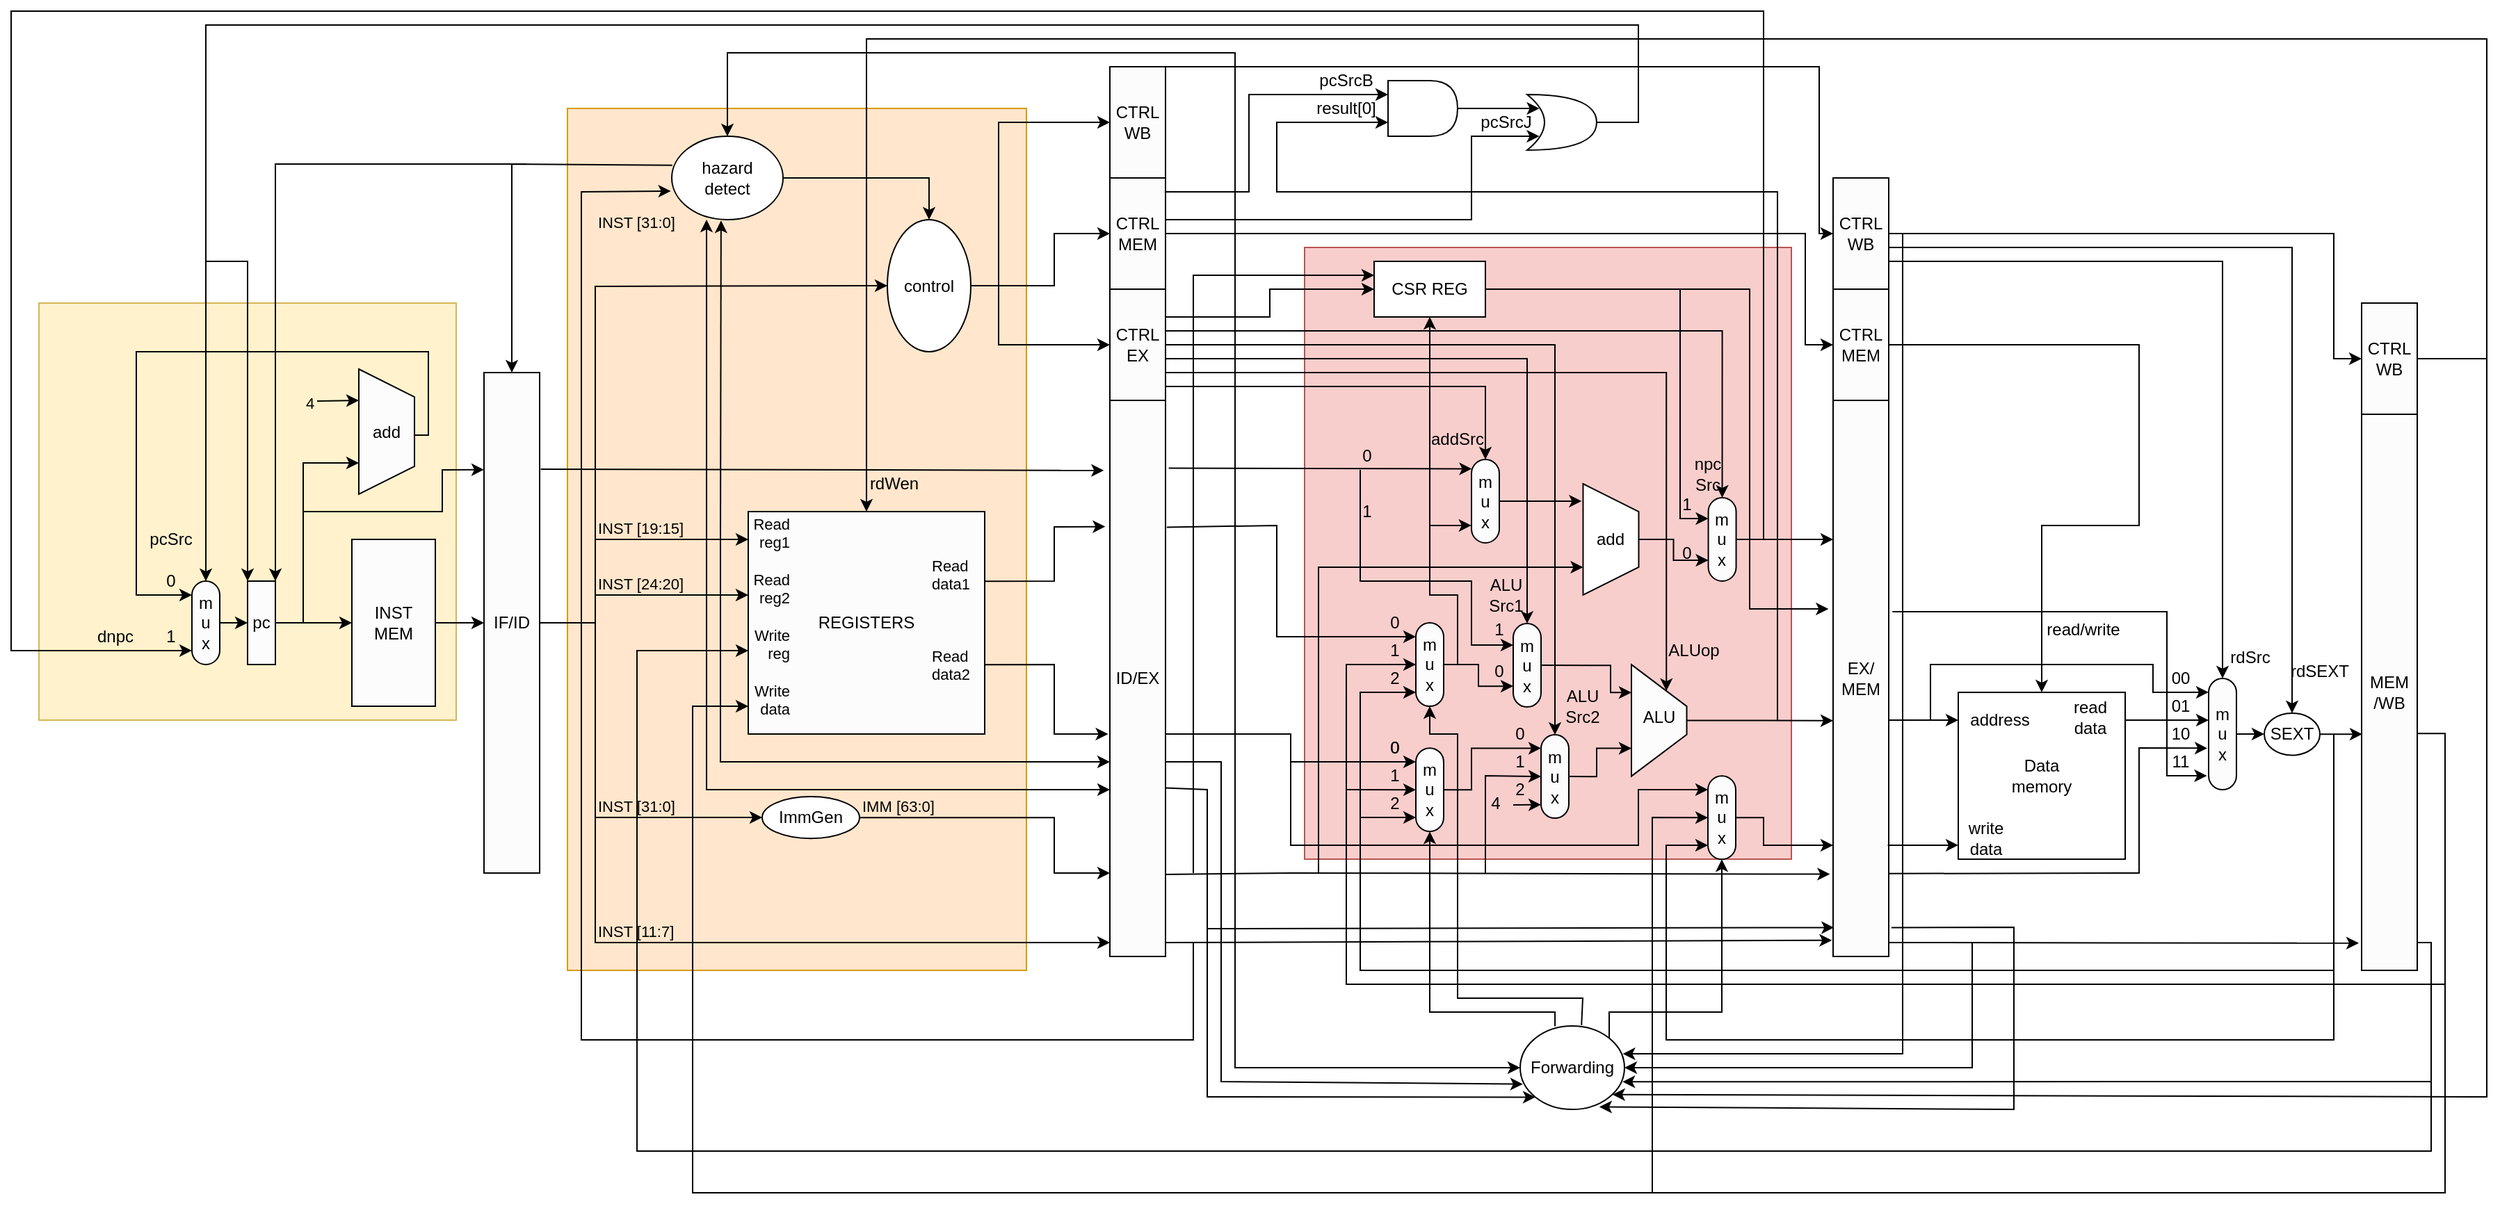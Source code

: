 <mxfile version="20.8.5" type="github">
  <diagram id="Gqjt-aGocySODWQNgcJ-" name="第 1 页">
    <mxGraphModel dx="3319" dy="1064" grid="1" gridSize="10" guides="1" tooltips="1" connect="1" arrows="1" fold="1" page="1" pageScale="1" pageWidth="850" pageHeight="1100" math="0" shadow="0">
      <root>
        <mxCell id="0" />
        <mxCell id="1" parent="0" />
        <mxCell id="40hefYiHgV7QIJAYxkdW-301" value="" style="rounded=0;whiteSpace=wrap;html=1;fillColor=#f8cecc;strokeColor=#b85450;" parent="1" vertex="1">
          <mxGeometry x="800" y="310" width="350" height="440" as="geometry" />
        </mxCell>
        <mxCell id="40hefYiHgV7QIJAYxkdW-283" value="" style="rounded=0;whiteSpace=wrap;html=1;fillColor=#ffe6cc;strokeColor=#d79b00;" parent="1" vertex="1">
          <mxGeometry x="270" y="210" width="330" height="620" as="geometry" />
        </mxCell>
        <mxCell id="40hefYiHgV7QIJAYxkdW-13" value="" style="endArrow=classic;html=1;rounded=0;exitX=1.02;exitY=0.193;exitDx=0;exitDy=0;entryX=-0.109;entryY=0.126;entryDx=0;entryDy=0;entryPerimeter=0;exitPerimeter=0;jumpStyle=none;" parent="1" source="IhEL-Qv9K_QajIlyC7i--37" target="IhEL-Qv9K_QajIlyC7i--38" edge="1">
          <mxGeometry width="50" height="50" relative="1" as="geometry">
            <mxPoint x="940" y="620" as="sourcePoint" />
            <mxPoint x="990" y="570" as="targetPoint" />
          </mxGeometry>
        </mxCell>
        <mxCell id="40hefYiHgV7QIJAYxkdW-281" value="" style="rounded=0;whiteSpace=wrap;html=1;fillColor=#fff2cc;strokeColor=#d6b656;" parent="1" vertex="1">
          <mxGeometry x="-110" y="350" width="300" height="300" as="geometry" />
        </mxCell>
        <mxCell id="IhEL-Qv9K_QajIlyC7i--54" style="edgeStyle=none;rounded=0;jumpStyle=none;jumpSize=6;orthogonalLoop=1;jettySize=auto;html=1;exitX=1;exitY=0.5;exitDx=0;exitDy=0;fontColor=default;startArrow=none;startFill=0;sourcePerimeterSpacing=0;elbow=vertical;" parent="1" source="40hefYiHgV7QIJAYxkdW-65" target="IhEL-Qv9K_QajIlyC7i--27" edge="1">
          <mxGeometry relative="1" as="geometry">
            <mxPoint x="-190" y="580" as="sourcePoint" />
          </mxGeometry>
        </mxCell>
        <mxCell id="IhEL-Qv9K_QajIlyC7i--40" style="edgeStyle=none;rounded=0;jumpStyle=none;jumpSize=6;orthogonalLoop=1;jettySize=auto;html=1;exitX=1;exitY=0.5;exitDx=0;exitDy=0;entryX=0;entryY=0.5;entryDx=0;entryDy=0;fontColor=default;startArrow=none;startFill=0;sourcePerimeterSpacing=0;elbow=vertical;" parent="1" source="IhEL-Qv9K_QajIlyC7i--27" target="IhEL-Qv9K_QajIlyC7i--36" edge="1">
          <mxGeometry relative="1" as="geometry" />
        </mxCell>
        <mxCell id="IhEL-Qv9K_QajIlyC7i--27" value="pc" style="rounded=0;whiteSpace=wrap;html=1;labelBackgroundColor=none;fontColor=default;fillColor=#FCFCFC;" parent="1" vertex="1">
          <mxGeometry x="40" y="550" width="20" height="60" as="geometry" />
        </mxCell>
        <mxCell id="IhEL-Qv9K_QajIlyC7i--41" style="edgeStyle=none;rounded=0;jumpStyle=none;jumpSize=6;orthogonalLoop=1;jettySize=auto;html=1;exitX=1;exitY=0.5;exitDx=0;exitDy=0;entryX=0;entryY=0.5;entryDx=0;entryDy=0;fontColor=default;startArrow=none;startFill=0;sourcePerimeterSpacing=0;elbow=vertical;" parent="1" source="IhEL-Qv9K_QajIlyC7i--36" target="IhEL-Qv9K_QajIlyC7i--37" edge="1">
          <mxGeometry relative="1" as="geometry" />
        </mxCell>
        <mxCell id="IhEL-Qv9K_QajIlyC7i--36" value="INST MEM" style="rounded=0;whiteSpace=wrap;html=1;labelBackgroundColor=none;fontColor=default;fillColor=#FCFCFC;" parent="1" vertex="1">
          <mxGeometry x="115" y="520" width="60" height="120" as="geometry" />
        </mxCell>
        <mxCell id="IhEL-Qv9K_QajIlyC7i--37" value="IF/ID" style="rounded=0;whiteSpace=wrap;html=1;labelBackgroundColor=none;fontColor=default;fillColor=#FCFCFC;" parent="1" vertex="1">
          <mxGeometry x="210" y="400" width="40" height="360" as="geometry" />
        </mxCell>
        <mxCell id="IhEL-Qv9K_QajIlyC7i--38" value="ID/EX" style="rounded=0;whiteSpace=wrap;html=1;labelBackgroundColor=none;fontColor=default;fillColor=#FCFCFC;" parent="1" vertex="1">
          <mxGeometry x="660" y="420" width="40" height="400" as="geometry" />
        </mxCell>
        <mxCell id="IhEL-Qv9K_QajIlyC7i--42" value="" style="endArrow=classic;html=1;rounded=0;fontColor=default;sourcePerimeterSpacing=0;elbow=vertical;jumpStyle=none;jumpSize=6;entryX=0.75;entryY=1;entryDx=0;entryDy=0;" parent="1" target="IhEL-Qv9K_QajIlyC7i--52" edge="1">
          <mxGeometry width="50" height="50" relative="1" as="geometry">
            <mxPoint x="80" y="580" as="sourcePoint" />
            <mxPoint x="50" y="460" as="targetPoint" />
            <Array as="points">
              <mxPoint x="80" y="465" />
            </Array>
          </mxGeometry>
        </mxCell>
        <mxCell id="IhEL-Qv9K_QajIlyC7i--51" style="edgeStyle=none;rounded=0;jumpStyle=none;jumpSize=6;orthogonalLoop=1;jettySize=auto;html=1;fontColor=default;startArrow=none;startFill=0;sourcePerimeterSpacing=0;elbow=vertical;" parent="1" edge="1">
          <mxGeometry relative="1" as="geometry">
            <mxPoint y="560" as="targetPoint" />
            <mxPoint x="160" y="445" as="sourcePoint" />
            <Array as="points">
              <mxPoint x="170" y="445" />
              <mxPoint x="170" y="385" />
              <mxPoint x="-40" y="385" />
              <mxPoint x="-40" y="560" />
            </Array>
          </mxGeometry>
        </mxCell>
        <mxCell id="IhEL-Qv9K_QajIlyC7i--46" value="" style="endArrow=classic;html=1;rounded=0;fontColor=default;sourcePerimeterSpacing=0;elbow=vertical;jumpStyle=none;jumpSize=6;entryX=0.25;entryY=1;entryDx=0;entryDy=0;" parent="1" target="IhEL-Qv9K_QajIlyC7i--52" edge="1">
          <mxGeometry relative="1" as="geometry">
            <mxPoint x="90" y="420.5" as="sourcePoint" />
            <mxPoint x="120" y="412.5" as="targetPoint" />
          </mxGeometry>
        </mxCell>
        <mxCell id="IhEL-Qv9K_QajIlyC7i--48" value="4" style="edgeLabel;resizable=0;html=1;align=left;verticalAlign=bottom;labelBackgroundColor=none;sketch=0;fontColor=default;fillColor=#FCFCFC;" parent="IhEL-Qv9K_QajIlyC7i--46" connectable="0" vertex="1">
          <mxGeometry x="-1" relative="1" as="geometry">
            <mxPoint x="-10" y="10" as="offset" />
          </mxGeometry>
        </mxCell>
        <mxCell id="IhEL-Qv9K_QajIlyC7i--50" style="edgeStyle=none;rounded=0;jumpStyle=none;jumpSize=6;orthogonalLoop=1;jettySize=auto;html=1;exitX=0.5;exitY=0;exitDx=0;exitDy=0;fontColor=default;startArrow=none;startFill=0;sourcePerimeterSpacing=0;elbow=vertical;" parent="1" edge="1">
          <mxGeometry relative="1" as="geometry">
            <mxPoint x="147.5" y="437.5" as="sourcePoint" />
            <mxPoint x="147.5" y="437.5" as="targetPoint" />
          </mxGeometry>
        </mxCell>
        <mxCell id="IhEL-Qv9K_QajIlyC7i--52" value="" style="shape=trapezoid;perimeter=trapezoidPerimeter;whiteSpace=wrap;html=1;fixedSize=1;labelBackgroundColor=none;sketch=0;fontColor=default;fillColor=#FCFCFC;rotation=90;" parent="1" vertex="1">
          <mxGeometry x="95" y="422.5" width="90" height="40" as="geometry" />
        </mxCell>
        <mxCell id="IhEL-Qv9K_QajIlyC7i--56" value="REGISTERS" style="rounded=0;whiteSpace=wrap;html=1;labelBackgroundColor=none;sketch=0;fontColor=default;fillColor=#FCFCFC;" parent="1" vertex="1">
          <mxGeometry x="400" y="500" width="170" height="160" as="geometry" />
        </mxCell>
        <mxCell id="IhEL-Qv9K_QajIlyC7i--59" value="" style="endArrow=classic;html=1;rounded=0;fontColor=default;sourcePerimeterSpacing=0;elbow=vertical;jumpStyle=none;jumpSize=6;" parent="1" edge="1">
          <mxGeometry relative="1" as="geometry">
            <mxPoint x="290" y="520" as="sourcePoint" />
            <mxPoint x="400" y="520" as="targetPoint" />
          </mxGeometry>
        </mxCell>
        <mxCell id="IhEL-Qv9K_QajIlyC7i--61" value="INST [19:15]" style="edgeLabel;resizable=0;html=1;align=left;verticalAlign=bottom;labelBackgroundColor=none;sketch=0;fontColor=default;fillColor=#FCFCFC;" parent="IhEL-Qv9K_QajIlyC7i--59" connectable="0" vertex="1">
          <mxGeometry x="-1" relative="1" as="geometry" />
        </mxCell>
        <mxCell id="IhEL-Qv9K_QajIlyC7i--62" value="Read&lt;br&gt;reg1" style="edgeLabel;resizable=0;html=1;align=right;verticalAlign=bottom;labelBackgroundColor=none;sketch=0;fontColor=default;fillColor=#FCFCFC;" parent="IhEL-Qv9K_QajIlyC7i--59" connectable="0" vertex="1">
          <mxGeometry x="1" relative="1" as="geometry">
            <mxPoint x="30" y="10" as="offset" />
          </mxGeometry>
        </mxCell>
        <mxCell id="IhEL-Qv9K_QajIlyC7i--91" value="INST [31:0]" style="edgeLabel;resizable=0;html=1;align=left;verticalAlign=bottom;labelBackgroundColor=none;sketch=0;fontColor=default;fillColor=#FCFCFC;" parent="IhEL-Qv9K_QajIlyC7i--59" connectable="0" vertex="1">
          <mxGeometry x="-1" relative="1" as="geometry">
            <mxPoint y="-220" as="offset" />
          </mxGeometry>
        </mxCell>
        <mxCell id="40hefYiHgV7QIJAYxkdW-6" value="INST [31:0]" style="edgeLabel;resizable=0;html=1;align=left;verticalAlign=bottom;labelBackgroundColor=none;sketch=0;fontColor=default;fillColor=#FCFCFC;" parent="IhEL-Qv9K_QajIlyC7i--59" connectable="0" vertex="1">
          <mxGeometry x="-1" relative="1" as="geometry">
            <mxPoint y="200" as="offset" />
          </mxGeometry>
        </mxCell>
        <mxCell id="40hefYiHgV7QIJAYxkdW-8" value="IMM [63:0]" style="edgeLabel;resizable=0;html=1;align=left;verticalAlign=bottom;labelBackgroundColor=none;sketch=0;fontColor=default;fillColor=#FCFCFC;" parent="IhEL-Qv9K_QajIlyC7i--59" connectable="0" vertex="1">
          <mxGeometry x="-1" relative="1" as="geometry">
            <mxPoint x="190" y="200" as="offset" />
          </mxGeometry>
        </mxCell>
        <mxCell id="40hefYiHgV7QIJAYxkdW-70" value="INST [11:7]" style="edgeLabel;resizable=0;html=1;align=left;verticalAlign=bottom;labelBackgroundColor=none;sketch=0;fontColor=default;fillColor=#FCFCFC;" parent="IhEL-Qv9K_QajIlyC7i--59" connectable="0" vertex="1">
          <mxGeometry x="-1" relative="1" as="geometry">
            <mxPoint y="290" as="offset" />
          </mxGeometry>
        </mxCell>
        <mxCell id="IhEL-Qv9K_QajIlyC7i--63" value="" style="endArrow=classic;html=1;rounded=0;fontColor=default;sourcePerimeterSpacing=0;elbow=vertical;jumpStyle=none;jumpSize=6;" parent="1" edge="1">
          <mxGeometry relative="1" as="geometry">
            <mxPoint x="290" y="560" as="sourcePoint" />
            <mxPoint x="400" y="560" as="targetPoint" />
          </mxGeometry>
        </mxCell>
        <mxCell id="IhEL-Qv9K_QajIlyC7i--65" value="INST [24:20]" style="edgeLabel;resizable=0;html=1;align=left;verticalAlign=bottom;labelBackgroundColor=none;sketch=0;fontColor=default;fillColor=#FCFCFC;" parent="IhEL-Qv9K_QajIlyC7i--63" connectable="0" vertex="1">
          <mxGeometry x="-1" relative="1" as="geometry" />
        </mxCell>
        <mxCell id="IhEL-Qv9K_QajIlyC7i--66" value="Read&lt;br&gt;reg2" style="edgeLabel;resizable=0;html=1;align=right;verticalAlign=bottom;labelBackgroundColor=none;sketch=0;fontColor=default;fillColor=#FCFCFC;" parent="IhEL-Qv9K_QajIlyC7i--63" connectable="0" vertex="1">
          <mxGeometry x="1" relative="1" as="geometry">
            <mxPoint x="30" y="10" as="offset" />
          </mxGeometry>
        </mxCell>
        <mxCell id="40hefYiHgV7QIJAYxkdW-58" value="Write&lt;br&gt;data" style="edgeLabel;resizable=0;html=1;align=right;verticalAlign=bottom;labelBackgroundColor=none;sketch=0;fontColor=default;fillColor=#FCFCFC;" parent="IhEL-Qv9K_QajIlyC7i--63" connectable="0" vertex="1">
          <mxGeometry x="1" relative="1" as="geometry">
            <mxPoint x="30" y="90" as="offset" />
          </mxGeometry>
        </mxCell>
        <mxCell id="40hefYiHgV7QIJAYxkdW-59" value="Write&lt;br&gt;reg" style="edgeLabel;resizable=0;html=1;align=right;verticalAlign=bottom;labelBackgroundColor=none;sketch=0;fontColor=default;fillColor=#FCFCFC;" parent="IhEL-Qv9K_QajIlyC7i--63" connectable="0" vertex="1">
          <mxGeometry x="1" relative="1" as="geometry">
            <mxPoint x="30" y="50" as="offset" />
          </mxGeometry>
        </mxCell>
        <mxCell id="IhEL-Qv9K_QajIlyC7i--75" value="" style="endArrow=classic;html=1;rounded=0;fontColor=default;sourcePerimeterSpacing=0;elbow=vertical;jumpStyle=none;jumpSize=6;entryX=-0.083;entryY=0.227;entryDx=0;entryDy=0;exitX=1;exitY=0.313;exitDx=0;exitDy=0;exitPerimeter=0;entryPerimeter=0;" parent="1" target="IhEL-Qv9K_QajIlyC7i--38" edge="1" source="IhEL-Qv9K_QajIlyC7i--56">
          <mxGeometry relative="1" as="geometry">
            <mxPoint x="690" y="550" as="sourcePoint" />
            <mxPoint x="740" y="550" as="targetPoint" />
            <Array as="points">
              <mxPoint x="620" y="550" />
              <mxPoint x="620" y="511" />
            </Array>
          </mxGeometry>
        </mxCell>
        <mxCell id="IhEL-Qv9K_QajIlyC7i--77" value="Read&lt;br&gt;data1" style="edgeLabel;resizable=0;html=1;align=left;verticalAlign=bottom;labelBackgroundColor=none;sketch=0;fontColor=default;fillColor=#FCFCFC;" parent="IhEL-Qv9K_QajIlyC7i--75" connectable="0" vertex="1">
          <mxGeometry x="-1" relative="1" as="geometry">
            <mxPoint x="-40" y="10" as="offset" />
          </mxGeometry>
        </mxCell>
        <mxCell id="IhEL-Qv9K_QajIlyC7i--79" value="" style="endArrow=classic;html=1;rounded=0;fontColor=default;sourcePerimeterSpacing=0;elbow=vertical;jumpStyle=none;jumpSize=6;entryX=-0.03;entryY=0.6;entryDx=0;entryDy=0;entryPerimeter=0;exitX=1;exitY=0.688;exitDx=0;exitDy=0;exitPerimeter=0;" parent="1" target="IhEL-Qv9K_QajIlyC7i--38" edge="1" source="IhEL-Qv9K_QajIlyC7i--56">
          <mxGeometry relative="1" as="geometry">
            <mxPoint x="630" y="610" as="sourcePoint" />
            <mxPoint x="740" y="610" as="targetPoint" />
            <Array as="points">
              <mxPoint x="620" y="610" />
              <mxPoint x="620" y="660" />
            </Array>
          </mxGeometry>
        </mxCell>
        <mxCell id="IhEL-Qv9K_QajIlyC7i--81" value="Read&lt;br&gt;data2" style="edgeLabel;resizable=0;html=1;align=left;verticalAlign=bottom;labelBackgroundColor=none;sketch=0;fontColor=default;fillColor=#FCFCFC;" parent="IhEL-Qv9K_QajIlyC7i--79" connectable="0" vertex="1">
          <mxGeometry x="-1" relative="1" as="geometry">
            <mxPoint x="-40" y="15" as="offset" />
          </mxGeometry>
        </mxCell>
        <mxCell id="IhEL-Qv9K_QajIlyC7i--85" value="" style="endArrow=none;html=1;rounded=0;fontColor=default;sourcePerimeterSpacing=0;elbow=vertical;jumpStyle=none;jumpSize=6;exitX=1;exitY=0.5;exitDx=0;exitDy=0;" parent="1" source="IhEL-Qv9K_QajIlyC7i--37" edge="1">
          <mxGeometry width="50" height="50" relative="1" as="geometry">
            <mxPoint x="460" y="580" as="sourcePoint" />
            <mxPoint x="290" y="580" as="targetPoint" />
          </mxGeometry>
        </mxCell>
        <mxCell id="IhEL-Qv9K_QajIlyC7i--86" value="" style="endArrow=classic;html=1;rounded=0;fontColor=default;sourcePerimeterSpacing=0;elbow=vertical;jumpStyle=none;jumpSize=6;entryX=0;entryY=0.5;entryDx=0;entryDy=0;" parent="1" target="40hefYiHgV7QIJAYxkdW-4" edge="1">
          <mxGeometry width="50" height="50" relative="1" as="geometry">
            <mxPoint x="290" y="580" as="sourcePoint" />
            <mxPoint x="500" y="380" as="targetPoint" />
            <Array as="points">
              <mxPoint x="290" y="338" />
            </Array>
          </mxGeometry>
        </mxCell>
        <mxCell id="IhEL-Qv9K_QajIlyC7i--87" value="" style="endArrow=classic;html=1;rounded=0;fontColor=default;sourcePerimeterSpacing=0;elbow=vertical;jumpStyle=none;jumpSize=6;" parent="1" edge="1">
          <mxGeometry width="50" height="50" relative="1" as="geometry">
            <mxPoint x="290" y="580" as="sourcePoint" />
            <mxPoint x="410" y="720" as="targetPoint" />
            <Array as="points">
              <mxPoint x="290" y="720" />
            </Array>
          </mxGeometry>
        </mxCell>
        <mxCell id="40hefYiHgV7QIJAYxkdW-75" style="edgeStyle=orthogonalEdgeStyle;rounded=0;orthogonalLoop=1;jettySize=auto;html=1;exitX=1;exitY=0.5;exitDx=0;exitDy=0;entryX=0;entryY=0.5;entryDx=0;entryDy=0;" parent="1" source="IhEL-Qv9K_QajIlyC7i--92" target="40hefYiHgV7QIJAYxkdW-71" edge="1">
          <mxGeometry relative="1" as="geometry">
            <Array as="points">
              <mxPoint x="1160" y="300" />
              <mxPoint x="1160" y="380" />
            </Array>
          </mxGeometry>
        </mxCell>
        <mxCell id="OQWN7JxPHkOawuQ5Crrb-127" style="edgeStyle=orthogonalEdgeStyle;rounded=0;orthogonalLoop=1;jettySize=auto;html=1;exitX=1;exitY=0.5;exitDx=0;exitDy=0;entryX=0;entryY=0.25;entryDx=0;entryDy=0;strokeColor=#000000;" edge="1" parent="1" source="IhEL-Qv9K_QajIlyC7i--92" target="40hefYiHgV7QIJAYxkdW-88">
          <mxGeometry relative="1" as="geometry">
            <Array as="points">
              <mxPoint x="700" y="270" />
              <mxPoint x="760" y="270" />
              <mxPoint x="760" y="200" />
            </Array>
          </mxGeometry>
        </mxCell>
        <mxCell id="OQWN7JxPHkOawuQ5Crrb-128" style="edgeStyle=orthogonalEdgeStyle;rounded=0;orthogonalLoop=1;jettySize=auto;html=1;exitX=1;exitY=0.5;exitDx=0;exitDy=0;entryX=0.175;entryY=0.75;entryDx=0;entryDy=0;entryPerimeter=0;strokeColor=#000000;" edge="1" parent="1" source="IhEL-Qv9K_QajIlyC7i--92" target="40hefYiHgV7QIJAYxkdW-241">
          <mxGeometry relative="1" as="geometry">
            <Array as="points">
              <mxPoint x="700" y="290" />
              <mxPoint x="920" y="290" />
              <mxPoint x="920" y="230" />
            </Array>
          </mxGeometry>
        </mxCell>
        <mxCell id="IhEL-Qv9K_QajIlyC7i--92" value="CTRL&lt;br&gt;MEM" style="rounded=0;whiteSpace=wrap;html=1;labelBackgroundColor=none;sketch=0;fontColor=default;fillColor=#FCFCFC;" parent="1" vertex="1">
          <mxGeometry x="660" y="260" width="40" height="80" as="geometry" />
        </mxCell>
        <mxCell id="40hefYiHgV7QIJAYxkdW-74" style="edgeStyle=orthogonalEdgeStyle;rounded=0;orthogonalLoop=1;jettySize=auto;html=1;exitX=1;exitY=0.5;exitDx=0;exitDy=0;entryX=0;entryY=0.5;entryDx=0;entryDy=0;" parent="1" source="IhEL-Qv9K_QajIlyC7i--93" target="40hefYiHgV7QIJAYxkdW-72" edge="1">
          <mxGeometry relative="1" as="geometry">
            <Array as="points">
              <mxPoint x="700" y="180" />
              <mxPoint x="1170" y="180" />
              <mxPoint x="1170" y="300" />
            </Array>
          </mxGeometry>
        </mxCell>
        <mxCell id="IhEL-Qv9K_QajIlyC7i--93" value="CTRL&lt;br&gt;WB" style="rounded=0;whiteSpace=wrap;html=1;labelBackgroundColor=none;sketch=0;fontColor=default;fillColor=#FCFCFC;" parent="1" vertex="1">
          <mxGeometry x="660" y="180" width="40" height="80" as="geometry" />
        </mxCell>
        <mxCell id="40hefYiHgV7QIJAYxkdW-96" style="edgeStyle=orthogonalEdgeStyle;rounded=0;orthogonalLoop=1;jettySize=auto;html=1;exitX=1;exitY=0.25;exitDx=0;exitDy=0;entryX=0.5;entryY=0;entryDx=0;entryDy=0;" parent="1" source="IhEL-Qv9K_QajIlyC7i--94" target="40hefYiHgV7QIJAYxkdW-47" edge="1">
          <mxGeometry relative="1" as="geometry">
            <Array as="points">
              <mxPoint x="700" y="410" />
              <mxPoint x="930" y="410" />
            </Array>
          </mxGeometry>
        </mxCell>
        <mxCell id="40hefYiHgV7QIJAYxkdW-97" style="edgeStyle=orthogonalEdgeStyle;rounded=0;orthogonalLoop=1;jettySize=auto;html=1;exitX=1;exitY=0.5;exitDx=0;exitDy=0;entryX=0.5;entryY=0;entryDx=0;entryDy=0;" parent="1" source="IhEL-Qv9K_QajIlyC7i--94" target="OQWN7JxPHkOawuQ5Crrb-37" edge="1">
          <mxGeometry relative="1" as="geometry">
            <Array as="points">
              <mxPoint x="980" y="380" />
            </Array>
          </mxGeometry>
        </mxCell>
        <mxCell id="40hefYiHgV7QIJAYxkdW-98" style="edgeStyle=orthogonalEdgeStyle;rounded=0;orthogonalLoop=1;jettySize=auto;html=1;exitX=1;exitY=0.75;exitDx=0;exitDy=0;entryX=0;entryY=0.25;entryDx=0;entryDy=0;" parent="1" source="IhEL-Qv9K_QajIlyC7i--94" target="40hefYiHgV7QIJAYxkdW-11" edge="1">
          <mxGeometry relative="1" as="geometry">
            <Array as="points">
              <mxPoint x="1060" y="400" />
            </Array>
            <mxPoint x="1050" y="610" as="targetPoint" />
          </mxGeometry>
        </mxCell>
        <mxCell id="40hefYiHgV7QIJAYxkdW-230" style="edgeStyle=orthogonalEdgeStyle;rounded=0;orthogonalLoop=1;jettySize=auto;html=1;exitX=1;exitY=0.25;exitDx=0;exitDy=0;entryX=0.5;entryY=0;entryDx=0;entryDy=0;startArrow=none;startFill=0;" parent="1" source="IhEL-Qv9K_QajIlyC7i--94" target="OQWN7JxPHkOawuQ5Crrb-36" edge="1">
          <mxGeometry relative="1" as="geometry">
            <Array as="points">
              <mxPoint x="700" y="390" />
              <mxPoint x="960" y="390" />
            </Array>
          </mxGeometry>
        </mxCell>
        <mxCell id="OQWN7JxPHkOawuQ5Crrb-25" style="edgeStyle=orthogonalEdgeStyle;rounded=0;orthogonalLoop=1;jettySize=auto;html=1;exitX=1;exitY=0.25;exitDx=0;exitDy=0;entryX=0.5;entryY=0;entryDx=0;entryDy=0;" edge="1" parent="1" source="IhEL-Qv9K_QajIlyC7i--94" target="OQWN7JxPHkOawuQ5Crrb-19">
          <mxGeometry relative="1" as="geometry">
            <Array as="points">
              <mxPoint x="700" y="370" />
              <mxPoint x="1100" y="370" />
            </Array>
          </mxGeometry>
        </mxCell>
        <mxCell id="OQWN7JxPHkOawuQ5Crrb-114" style="edgeStyle=orthogonalEdgeStyle;rounded=0;orthogonalLoop=1;jettySize=auto;html=1;exitX=1;exitY=0.25;exitDx=0;exitDy=0;entryX=0;entryY=0.5;entryDx=0;entryDy=0;" edge="1" parent="1" source="IhEL-Qv9K_QajIlyC7i--94" target="OQWN7JxPHkOawuQ5Crrb-113">
          <mxGeometry relative="1" as="geometry" />
        </mxCell>
        <mxCell id="IhEL-Qv9K_QajIlyC7i--94" value="CTRL&lt;br&gt;EX" style="rounded=0;whiteSpace=wrap;html=1;labelBackgroundColor=none;sketch=0;fontColor=default;fillColor=#FCFCFC;" parent="1" vertex="1">
          <mxGeometry x="660" y="340" width="40" height="80" as="geometry" />
        </mxCell>
        <mxCell id="40hefYiHgV7QIJAYxkdW-1" value="add" style="text;strokeColor=none;align=center;fillColor=none;html=1;verticalAlign=middle;whiteSpace=wrap;rounded=0;" parent="1" vertex="1">
          <mxGeometry x="110" y="427.5" width="60" height="30" as="geometry" />
        </mxCell>
        <mxCell id="40hefYiHgV7QIJAYxkdW-2" value="" style="endArrow=classic;html=1;rounded=0;entryX=0;entryY=0.194;entryDx=0;entryDy=0;entryPerimeter=0;" parent="1" target="IhEL-Qv9K_QajIlyC7i--37" edge="1">
          <mxGeometry width="50" height="50" relative="1" as="geometry">
            <mxPoint x="80" y="500" as="sourcePoint" />
            <mxPoint x="190" y="460" as="targetPoint" />
            <Array as="points">
              <mxPoint x="180" y="500" />
              <mxPoint x="180" y="470" />
            </Array>
          </mxGeometry>
        </mxCell>
        <mxCell id="40hefYiHgV7QIJAYxkdW-81" style="edgeStyle=orthogonalEdgeStyle;rounded=0;orthogonalLoop=1;jettySize=auto;html=1;exitX=1;exitY=0.5;exitDx=0;exitDy=0;entryX=0;entryY=0.5;entryDx=0;entryDy=0;" parent="1" source="40hefYiHgV7QIJAYxkdW-4" target="IhEL-Qv9K_QajIlyC7i--92" edge="1">
          <mxGeometry relative="1" as="geometry">
            <Array as="points">
              <mxPoint x="620" y="337" />
              <mxPoint x="620" y="300" />
            </Array>
          </mxGeometry>
        </mxCell>
        <mxCell id="OQWN7JxPHkOawuQ5Crrb-59" style="edgeStyle=orthogonalEdgeStyle;rounded=0;orthogonalLoop=1;jettySize=auto;html=1;exitX=1;exitY=0.5;exitDx=0;exitDy=0;entryX=0;entryY=0.5;entryDx=0;entryDy=0;" edge="1" parent="1" source="40hefYiHgV7QIJAYxkdW-4" target="IhEL-Qv9K_QajIlyC7i--93">
          <mxGeometry relative="1" as="geometry">
            <Array as="points">
              <mxPoint x="580" y="337" />
              <mxPoint x="580" y="220" />
            </Array>
          </mxGeometry>
        </mxCell>
        <mxCell id="OQWN7JxPHkOawuQ5Crrb-60" style="edgeStyle=orthogonalEdgeStyle;rounded=0;orthogonalLoop=1;jettySize=auto;html=1;exitX=1;exitY=0.5;exitDx=0;exitDy=0;entryX=0;entryY=0.5;entryDx=0;entryDy=0;" edge="1" parent="1" source="40hefYiHgV7QIJAYxkdW-4" target="IhEL-Qv9K_QajIlyC7i--94">
          <mxGeometry relative="1" as="geometry">
            <Array as="points">
              <mxPoint x="580" y="337" />
              <mxPoint x="580" y="380" />
            </Array>
          </mxGeometry>
        </mxCell>
        <mxCell id="40hefYiHgV7QIJAYxkdW-4" value="control" style="ellipse;whiteSpace=wrap;html=1;" parent="1" vertex="1">
          <mxGeometry x="500" y="290" width="60" height="95" as="geometry" />
        </mxCell>
        <mxCell id="40hefYiHgV7QIJAYxkdW-78" style="edgeStyle=orthogonalEdgeStyle;rounded=0;orthogonalLoop=1;jettySize=auto;html=1;exitX=1;exitY=0.5;exitDx=0;exitDy=0;" parent="1" source="40hefYiHgV7QIJAYxkdW-5" edge="1">
          <mxGeometry relative="1" as="geometry">
            <mxPoint x="660" y="760" as="targetPoint" />
            <Array as="points">
              <mxPoint x="620" y="720" />
              <mxPoint x="620" y="760" />
            </Array>
          </mxGeometry>
        </mxCell>
        <mxCell id="40hefYiHgV7QIJAYxkdW-5" value="ImmGen" style="ellipse;whiteSpace=wrap;html=1;" parent="1" vertex="1">
          <mxGeometry x="410" y="705.06" width="70" height="30.04" as="geometry" />
        </mxCell>
        <mxCell id="40hefYiHgV7QIJAYxkdW-14" value="" style="endArrow=classic;html=1;rounded=0;entryX=0.012;entryY=0.112;entryDx=0;entryDy=0;entryPerimeter=0;exitX=1.059;exitY=0.122;exitDx=0;exitDy=0;exitPerimeter=0;" parent="1" target="40hefYiHgV7QIJAYxkdW-47" edge="1" source="IhEL-Qv9K_QajIlyC7i--38">
          <mxGeometry width="50" height="50" relative="1" as="geometry">
            <mxPoint x="780" y="470" as="sourcePoint" />
            <mxPoint x="840" y="470" as="targetPoint" />
            <Array as="points" />
          </mxGeometry>
        </mxCell>
        <mxCell id="40hefYiHgV7QIJAYxkdW-23" style="edgeStyle=orthogonalEdgeStyle;rounded=0;orthogonalLoop=1;jettySize=auto;html=1;exitX=1;exitY=0.5;exitDx=0;exitDy=0;entryX=0.156;entryY=1.026;entryDx=0;entryDy=0;entryPerimeter=0;" parent="1" source="40hefYiHgV7QIJAYxkdW-47" target="40hefYiHgV7QIJAYxkdW-66" edge="1">
          <mxGeometry relative="1" as="geometry">
            <mxPoint x="890" y="530" as="targetPoint" />
            <mxPoint x="860" y="457.5" as="sourcePoint" />
          </mxGeometry>
        </mxCell>
        <mxCell id="40hefYiHgV7QIJAYxkdW-17" value="" style="endArrow=classic;html=1;rounded=0;fontColor=default;sourcePerimeterSpacing=0;elbow=vertical;jumpStyle=none;jumpSize=6;exitX=1.023;exitY=0.228;exitDx=0;exitDy=0;exitPerimeter=0;" parent="1" source="IhEL-Qv9K_QajIlyC7i--38" edge="1">
          <mxGeometry relative="1" as="geometry">
            <mxPoint x="790" y="550" as="sourcePoint" />
            <mxPoint x="880" y="590" as="targetPoint" />
            <Array as="points">
              <mxPoint x="780" y="510" />
              <mxPoint x="780" y="590" />
            </Array>
          </mxGeometry>
        </mxCell>
        <mxCell id="40hefYiHgV7QIJAYxkdW-25" value="" style="endArrow=classic;html=1;rounded=0;entryX=0;entryY=0.165;entryDx=0;entryDy=0;entryPerimeter=0;exitX=1.003;exitY=0.6;exitDx=0;exitDy=0;exitPerimeter=0;" parent="1" target="40hefYiHgV7QIJAYxkdW-48" edge="1" source="IhEL-Qv9K_QajIlyC7i--38">
          <mxGeometry width="50" height="50" relative="1" as="geometry">
            <mxPoint x="780" y="680" as="sourcePoint" />
            <mxPoint x="830" y="650" as="targetPoint" />
            <Array as="points">
              <mxPoint x="790" y="660" />
              <mxPoint x="790" y="680" />
            </Array>
          </mxGeometry>
        </mxCell>
        <mxCell id="40hefYiHgV7QIJAYxkdW-26" value="" style="endArrow=classic;html=1;rounded=0;entryX=0;entryY=0.5;entryDx=0;entryDy=0;" parent="1" target="40hefYiHgV7QIJAYxkdW-48" edge="1">
          <mxGeometry width="50" height="50" relative="1" as="geometry">
            <mxPoint x="830" y="700" as="sourcePoint" />
            <mxPoint x="880" y="650" as="targetPoint" />
            <Array as="points" />
          </mxGeometry>
        </mxCell>
        <mxCell id="40hefYiHgV7QIJAYxkdW-30" value="EX/&lt;br&gt;MEM" style="rounded=0;whiteSpace=wrap;html=1;labelBackgroundColor=none;fontColor=default;fillColor=#FCFCFC;" parent="1" vertex="1">
          <mxGeometry x="1180" y="420" width="40" height="400" as="geometry" />
        </mxCell>
        <mxCell id="40hefYiHgV7QIJAYxkdW-35" value="" style="endArrow=classic;html=1;rounded=0;exitX=1;exitY=0.722;exitDx=0;exitDy=0;exitPerimeter=0;" parent="1" edge="1">
          <mxGeometry width="50" height="50" relative="1" as="geometry">
            <mxPoint x="1220" y="649.96" as="sourcePoint" />
            <mxPoint x="1270" y="650.04" as="targetPoint" />
          </mxGeometry>
        </mxCell>
        <mxCell id="40hefYiHgV7QIJAYxkdW-39" value="" style="endArrow=classic;html=1;rounded=0;exitX=0.982;exitY=0.8;exitDx=0;exitDy=0;exitPerimeter=0;entryX=0.167;entryY=0.665;entryDx=0;entryDy=0;entryPerimeter=0;" parent="1" source="40hefYiHgV7QIJAYxkdW-30" target="40hefYiHgV7QIJAYxkdW-40" edge="1">
          <mxGeometry width="50" height="50" relative="1" as="geometry">
            <mxPoint x="1220" y="729.88" as="sourcePoint" />
            <mxPoint x="1270" y="730.04" as="targetPoint" />
          </mxGeometry>
        </mxCell>
        <mxCell id="40hefYiHgV7QIJAYxkdW-43" value="" style="endArrow=classic;html=1;rounded=0;entryX=0;entryY=0.375;entryDx=0;entryDy=0;entryPerimeter=0;" parent="1" edge="1" target="40hefYiHgV7QIJAYxkdW-46">
          <mxGeometry width="50" height="50" relative="1" as="geometry">
            <mxPoint x="1390" y="650.04" as="sourcePoint" />
            <mxPoint x="1430" y="649.96" as="targetPoint" />
          </mxGeometry>
        </mxCell>
        <mxCell id="40hefYiHgV7QIJAYxkdW-44" value="" style="endArrow=classic;html=1;rounded=0;entryX=0;entryY=0.124;entryDx=0;entryDy=0;entryPerimeter=0;" parent="1" edge="1" target="40hefYiHgV7QIJAYxkdW-46">
          <mxGeometry width="50" height="50" relative="1" as="geometry">
            <mxPoint x="1250" y="650" as="sourcePoint" />
            <mxPoint x="1440" y="610" as="targetPoint" />
            <Array as="points">
              <mxPoint x="1250" y="610" />
              <mxPoint x="1410" y="610" />
              <mxPoint x="1410" y="630" />
            </Array>
          </mxGeometry>
        </mxCell>
        <mxCell id="40hefYiHgV7QIJAYxkdW-53" style="edgeStyle=orthogonalEdgeStyle;rounded=0;orthogonalLoop=1;jettySize=auto;html=1;exitX=0.993;exitY=0.574;exitDx=0;exitDy=0;exitPerimeter=0;" parent="1" source="OQWN7JxPHkOawuQ5Crrb-62" edge="1">
          <mxGeometry relative="1" as="geometry">
            <mxPoint x="400" y="640" as="targetPoint" />
            <Array as="points">
              <mxPoint x="1620" y="660" />
              <mxPoint x="1620" y="990" />
              <mxPoint x="360" y="990" />
              <mxPoint x="360" y="640" />
            </Array>
          </mxGeometry>
        </mxCell>
        <mxCell id="40hefYiHgV7QIJAYxkdW-251" style="edgeStyle=orthogonalEdgeStyle;rounded=0;orthogonalLoop=1;jettySize=auto;html=1;exitX=1;exitY=0.5;exitDx=0;exitDy=0;entryX=0;entryY=0.5;entryDx=0;entryDy=0;startArrow=none;startFill=0;" parent="1" source="40hefYiHgV7QIJAYxkdW-46" target="40hefYiHgV7QIJAYxkdW-250" edge="1">
          <mxGeometry relative="1" as="geometry" />
        </mxCell>
        <mxCell id="40hefYiHgV7QIJAYxkdW-46" value="m&lt;br&gt;u&lt;br&gt;x" style="rounded=1;whiteSpace=wrap;html=1;labelBackgroundColor=none;fontColor=default;fillColor=#FCFCFC;arcSize=50;rotation=0;verticalAlign=middle;" parent="1" vertex="1">
          <mxGeometry x="1450" y="620.04" width="20" height="80" as="geometry" />
        </mxCell>
        <mxCell id="40hefYiHgV7QIJAYxkdW-47" value="m&lt;br&gt;u&lt;br&gt;x" style="rounded=1;whiteSpace=wrap;html=1;labelBackgroundColor=none;fontColor=default;fillColor=#FCFCFC;arcSize=50;rotation=0;verticalAlign=middle;" parent="1" vertex="1">
          <mxGeometry x="920" y="462.5" width="20" height="60" as="geometry" />
        </mxCell>
        <mxCell id="OQWN7JxPHkOawuQ5Crrb-105" style="edgeStyle=orthogonalEdgeStyle;rounded=0;orthogonalLoop=1;jettySize=auto;html=1;exitX=1;exitY=0.5;exitDx=0;exitDy=0;entryX=0.002;entryY=0.161;entryDx=0;entryDy=0;entryPerimeter=0;" edge="1" parent="1" source="40hefYiHgV7QIJAYxkdW-48" target="OQWN7JxPHkOawuQ5Crrb-37">
          <mxGeometry relative="1" as="geometry">
            <Array as="points">
              <mxPoint x="920" y="700" />
              <mxPoint x="920" y="670" />
            </Array>
          </mxGeometry>
        </mxCell>
        <mxCell id="40hefYiHgV7QIJAYxkdW-48" value="m&lt;br&gt;u&lt;br&gt;x" style="rounded=1;whiteSpace=wrap;html=1;labelBackgroundColor=none;fontColor=default;fillColor=#FCFCFC;arcSize=50;rotation=0;verticalAlign=middle;" parent="1" vertex="1">
          <mxGeometry x="880" y="670.08" width="20" height="60" as="geometry" />
        </mxCell>
        <mxCell id="40hefYiHgV7QIJAYxkdW-54" value="" style="endArrow=classic;html=1;rounded=0;" parent="1" edge="1">
          <mxGeometry width="50" height="50" relative="1" as="geometry">
            <mxPoint x="290" y="720" as="sourcePoint" />
            <mxPoint x="660" y="810" as="targetPoint" />
            <Array as="points">
              <mxPoint x="290" y="810" />
            </Array>
          </mxGeometry>
        </mxCell>
        <mxCell id="40hefYiHgV7QIJAYxkdW-55" value="" style="endArrow=classic;html=1;rounded=0;exitX=1;exitY=0.975;exitDx=0;exitDy=0;exitPerimeter=0;entryX=-0.021;entryY=0.971;entryDx=0;entryDy=0;entryPerimeter=0;" parent="1" source="IhEL-Qv9K_QajIlyC7i--38" edge="1" target="40hefYiHgV7QIJAYxkdW-30">
          <mxGeometry width="50" height="50" relative="1" as="geometry">
            <mxPoint x="790" y="770" as="sourcePoint" />
            <mxPoint x="1180" y="770" as="targetPoint" />
          </mxGeometry>
        </mxCell>
        <mxCell id="40hefYiHgV7QIJAYxkdW-56" value="" style="endArrow=classic;html=1;rounded=0;exitX=1.002;exitY=0.975;exitDx=0;exitDy=0;exitPerimeter=0;entryX=-0.05;entryY=0.951;entryDx=0;entryDy=0;entryPerimeter=0;" parent="1" source="40hefYiHgV7QIJAYxkdW-30" edge="1" target="OQWN7JxPHkOawuQ5Crrb-62">
          <mxGeometry width="50" height="50" relative="1" as="geometry">
            <mxPoint x="1220" y="810" as="sourcePoint" />
            <mxPoint x="1430" y="810" as="targetPoint" />
          </mxGeometry>
        </mxCell>
        <mxCell id="40hefYiHgV7QIJAYxkdW-57" value="" style="group" parent="1" vertex="1" connectable="0">
          <mxGeometry x="1260" y="630.04" width="130" height="120" as="geometry" />
        </mxCell>
        <mxCell id="40hefYiHgV7QIJAYxkdW-33" value="Data&lt;br&gt;memory" style="rounded=0;whiteSpace=wrap;html=1;" parent="40hefYiHgV7QIJAYxkdW-57" vertex="1">
          <mxGeometry x="10" width="120" height="120" as="geometry" />
        </mxCell>
        <mxCell id="40hefYiHgV7QIJAYxkdW-37" value="address" style="text;strokeColor=none;align=center;fillColor=none;html=1;verticalAlign=middle;whiteSpace=wrap;rounded=0;" parent="40hefYiHgV7QIJAYxkdW-57" vertex="1">
          <mxGeometry x="10" y="5.04" width="60" height="30" as="geometry" />
        </mxCell>
        <mxCell id="40hefYiHgV7QIJAYxkdW-40" value="write&lt;br&gt;data" style="text;strokeColor=none;align=center;fillColor=none;html=1;verticalAlign=middle;whiteSpace=wrap;rounded=0;" parent="40hefYiHgV7QIJAYxkdW-57" vertex="1">
          <mxGeometry y="90" width="60" height="30" as="geometry" />
        </mxCell>
        <mxCell id="40hefYiHgV7QIJAYxkdW-42" value="read&lt;br&gt;data" style="text;strokeColor=none;align=center;fillColor=none;html=1;verticalAlign=middle;whiteSpace=wrap;rounded=0;" parent="40hefYiHgV7QIJAYxkdW-57" vertex="1">
          <mxGeometry x="80" y="5.04" width="50" height="24.96" as="geometry" />
        </mxCell>
        <mxCell id="40hefYiHgV7QIJAYxkdW-60" value="" style="endArrow=classic;html=1;rounded=0;exitX=0.994;exitY=0.95;exitDx=0;exitDy=0;exitPerimeter=0;" parent="1" source="OQWN7JxPHkOawuQ5Crrb-62" edge="1">
          <mxGeometry width="50" height="50" relative="1" as="geometry">
            <mxPoint x="1471.32" y="808.8" as="sourcePoint" />
            <mxPoint x="400" y="600" as="targetPoint" />
            <Array as="points">
              <mxPoint x="1610" y="810" />
              <mxPoint x="1610" y="960" />
              <mxPoint x="320" y="960" />
              <mxPoint x="320" y="600" />
            </Array>
          </mxGeometry>
        </mxCell>
        <mxCell id="40hefYiHgV7QIJAYxkdW-64" value="" style="endArrow=classic;html=1;rounded=0;entryX=0;entryY=0.833;entryDx=0;entryDy=0;entryPerimeter=0;" parent="1" target="40hefYiHgV7QIJAYxkdW-65" edge="1">
          <mxGeometry width="50" height="50" relative="1" as="geometry">
            <mxPoint x="1130" y="520" as="sourcePoint" />
            <mxPoint x="-90" y="600" as="targetPoint" />
            <Array as="points">
              <mxPoint x="1130" y="430" />
              <mxPoint x="1130" y="140" />
              <mxPoint x="-130" y="140" />
              <mxPoint x="-130" y="600" />
            </Array>
          </mxGeometry>
        </mxCell>
        <mxCell id="40hefYiHgV7QIJAYxkdW-65" value="m&lt;br&gt;u&lt;br&gt;x" style="rounded=1;whiteSpace=wrap;html=1;labelBackgroundColor=none;fontColor=default;fillColor=#FCFCFC;arcSize=50;rotation=0;verticalAlign=middle;" parent="1" vertex="1">
          <mxGeometry y="550" width="20" height="60" as="geometry" />
        </mxCell>
        <mxCell id="40hefYiHgV7QIJAYxkdW-93" style="edgeStyle=orthogonalEdgeStyle;rounded=0;orthogonalLoop=1;jettySize=auto;html=1;entryX=0.5;entryY=0;entryDx=0;entryDy=0;exitX=1;exitY=0.5;exitDx=0;exitDy=0;" parent="1" source="40hefYiHgV7QIJAYxkdW-71" target="40hefYiHgV7QIJAYxkdW-33" edge="1">
          <mxGeometry relative="1" as="geometry">
            <mxPoint x="1230" y="390" as="sourcePoint" />
            <Array as="points">
              <mxPoint x="1400" y="380" />
              <mxPoint x="1400" y="510" />
              <mxPoint x="1330" y="510" />
            </Array>
          </mxGeometry>
        </mxCell>
        <mxCell id="OQWN7JxPHkOawuQ5Crrb-70" style="edgeStyle=orthogonalEdgeStyle;rounded=0;orthogonalLoop=1;jettySize=auto;html=1;exitX=1;exitY=0.25;exitDx=0;exitDy=0;" edge="1" parent="1" source="40hefYiHgV7QIJAYxkdW-71">
          <mxGeometry relative="1" as="geometry">
            <mxPoint x="1460" y="620.0" as="targetPoint" />
            <Array as="points">
              <mxPoint x="1220" y="320" />
              <mxPoint x="1460" y="320" />
            </Array>
          </mxGeometry>
        </mxCell>
        <mxCell id="OQWN7JxPHkOawuQ5Crrb-71" style="edgeStyle=orthogonalEdgeStyle;rounded=0;orthogonalLoop=1;jettySize=auto;html=1;exitX=1;exitY=0.25;exitDx=0;exitDy=0;entryX=0.5;entryY=0;entryDx=0;entryDy=0;" edge="1" parent="1" source="40hefYiHgV7QIJAYxkdW-71" target="40hefYiHgV7QIJAYxkdW-250">
          <mxGeometry relative="1" as="geometry">
            <Array as="points">
              <mxPoint x="1220" y="310" />
              <mxPoint x="1510" y="310" />
            </Array>
          </mxGeometry>
        </mxCell>
        <mxCell id="40hefYiHgV7QIJAYxkdW-71" value="CTRL&lt;br&gt;MEM" style="rounded=0;whiteSpace=wrap;html=1;labelBackgroundColor=none;sketch=0;fontColor=default;fillColor=#FCFCFC;" parent="1" vertex="1">
          <mxGeometry x="1180" y="340" width="40" height="80" as="geometry" />
        </mxCell>
        <mxCell id="OQWN7JxPHkOawuQ5Crrb-73" style="edgeStyle=orthogonalEdgeStyle;rounded=0;orthogonalLoop=1;jettySize=auto;html=1;exitX=1;exitY=0.5;exitDx=0;exitDy=0;entryX=0;entryY=0.5;entryDx=0;entryDy=0;" edge="1" parent="1" source="40hefYiHgV7QIJAYxkdW-72" target="OQWN7JxPHkOawuQ5Crrb-63">
          <mxGeometry relative="1" as="geometry">
            <Array as="points">
              <mxPoint x="1540" y="300" />
              <mxPoint x="1540" y="390" />
            </Array>
          </mxGeometry>
        </mxCell>
        <mxCell id="40hefYiHgV7QIJAYxkdW-72" value="CTRL&lt;br&gt;WB" style="rounded=0;whiteSpace=wrap;html=1;labelBackgroundColor=none;sketch=0;fontColor=default;fillColor=#FCFCFC;" parent="1" vertex="1">
          <mxGeometry x="1180" y="260" width="40" height="80" as="geometry" />
        </mxCell>
        <mxCell id="40hefYiHgV7QIJAYxkdW-95" style="edgeStyle=orthogonalEdgeStyle;rounded=0;orthogonalLoop=1;jettySize=auto;html=1;entryX=0.5;entryY=0;entryDx=0;entryDy=0;" parent="1" target="IhEL-Qv9K_QajIlyC7i--56" edge="1">
          <mxGeometry relative="1" as="geometry">
            <Array as="points">
              <mxPoint x="1650" y="390" />
              <mxPoint x="1650" y="160" />
              <mxPoint x="485" y="160" />
            </Array>
            <mxPoint x="1640" y="390" as="sourcePoint" />
          </mxGeometry>
        </mxCell>
        <mxCell id="40hefYiHgV7QIJAYxkdW-84" value="" style="endArrow=classic;html=1;rounded=0;entryX=0;entryY=0.75;entryDx=0;entryDy=0;" parent="1" target="40hefYiHgV7QIJAYxkdW-88" edge="1">
          <mxGeometry width="50" height="50" relative="1" as="geometry">
            <mxPoint x="1140" y="650" as="sourcePoint" />
            <mxPoint x="1310" y="460" as="targetPoint" />
            <Array as="points">
              <mxPoint x="1140" y="270" />
              <mxPoint x="780" y="270" />
              <mxPoint x="780" y="220" />
            </Array>
          </mxGeometry>
        </mxCell>
        <mxCell id="40hefYiHgV7QIJAYxkdW-92" style="edgeStyle=orthogonalEdgeStyle;rounded=0;orthogonalLoop=1;jettySize=auto;html=1;exitX=1;exitY=0.5;exitDx=0;exitDy=0;exitPerimeter=0;" parent="1" source="40hefYiHgV7QIJAYxkdW-241" edge="1">
          <mxGeometry relative="1" as="geometry">
            <mxPoint x="10" y="550" as="targetPoint" />
            <Array as="points">
              <mxPoint x="1040" y="220" />
              <mxPoint x="1040" y="150" />
              <mxPoint x="10" y="150" />
            </Array>
          </mxGeometry>
        </mxCell>
        <mxCell id="40hefYiHgV7QIJAYxkdW-242" style="edgeStyle=orthogonalEdgeStyle;rounded=0;orthogonalLoop=1;jettySize=auto;html=1;exitX=1;exitY=0.5;exitDx=0;exitDy=0;startArrow=none;startFill=0;entryX=0.175;entryY=0.25;entryDx=0;entryDy=0;entryPerimeter=0;" parent="1" source="40hefYiHgV7QIJAYxkdW-88" target="40hefYiHgV7QIJAYxkdW-241" edge="1">
          <mxGeometry relative="1" as="geometry">
            <mxPoint x="1330" y="460" as="targetPoint" />
            <Array as="points">
              <mxPoint x="969" y="210" />
            </Array>
          </mxGeometry>
        </mxCell>
        <mxCell id="40hefYiHgV7QIJAYxkdW-88" value="" style="shape=delay;whiteSpace=wrap;html=1;" parent="1" vertex="1">
          <mxGeometry x="860.0" y="190" width="50" height="40" as="geometry" />
        </mxCell>
        <mxCell id="40hefYiHgV7QIJAYxkdW-182" value="" style="endArrow=classic;html=1;rounded=0;entryX=-0.057;entryY=0.852;entryDx=0;entryDy=0;entryPerimeter=0;" parent="1" target="40hefYiHgV7QIJAYxkdW-30" edge="1">
          <mxGeometry width="50" height="50" relative="1" as="geometry">
            <mxPoint x="700" y="761" as="sourcePoint" />
            <mxPoint x="970" y="760" as="targetPoint" />
            <Array as="points">
              <mxPoint x="790" y="760" />
            </Array>
          </mxGeometry>
        </mxCell>
        <mxCell id="40hefYiHgV7QIJAYxkdW-183" value="" style="endArrow=classic;html=1;rounded=0;entryX=-0.046;entryY=0.627;entryDx=0;entryDy=0;exitX=1.01;exitY=0.851;exitDx=0;exitDy=0;exitPerimeter=0;entryPerimeter=0;" parent="1" source="40hefYiHgV7QIJAYxkdW-30" target="40hefYiHgV7QIJAYxkdW-46" edge="1">
          <mxGeometry width="50" height="50" relative="1" as="geometry">
            <mxPoint x="1240" y="760" as="sourcePoint" />
            <mxPoint x="1427.88" y="760.8" as="targetPoint" />
            <Array as="points">
              <mxPoint x="1400" y="760" />
              <mxPoint x="1400" y="670" />
            </Array>
          </mxGeometry>
        </mxCell>
        <mxCell id="40hefYiHgV7QIJAYxkdW-186" value="00" style="text;strokeColor=none;align=center;fillColor=none;html=1;verticalAlign=middle;whiteSpace=wrap;rounded=0;" parent="1" vertex="1">
          <mxGeometry x="1420" y="615.08" width="20" height="10" as="geometry" />
        </mxCell>
        <mxCell id="40hefYiHgV7QIJAYxkdW-191" value="01" style="text;strokeColor=none;align=center;fillColor=none;html=1;verticalAlign=middle;whiteSpace=wrap;rounded=0;" parent="1" vertex="1">
          <mxGeometry x="1420" y="630.12" width="20" height="20" as="geometry" />
        </mxCell>
        <mxCell id="40hefYiHgV7QIJAYxkdW-192" value="10" style="text;strokeColor=none;align=center;fillColor=none;html=1;verticalAlign=middle;whiteSpace=wrap;rounded=0;" parent="1" vertex="1">
          <mxGeometry x="1420" y="650.12" width="20" height="20" as="geometry" />
        </mxCell>
        <mxCell id="40hefYiHgV7QIJAYxkdW-193" value="11" style="text;strokeColor=none;align=center;fillColor=none;html=1;verticalAlign=middle;whiteSpace=wrap;rounded=0;" parent="1" vertex="1">
          <mxGeometry x="1420" y="670.12" width="20" height="20" as="geometry" />
        </mxCell>
        <mxCell id="40hefYiHgV7QIJAYxkdW-195" value="rdSrc" style="text;strokeColor=none;align=center;fillColor=none;html=1;verticalAlign=middle;whiteSpace=wrap;rounded=0;" parent="1" vertex="1">
          <mxGeometry x="1470" y="600" width="20" height="10" as="geometry" />
        </mxCell>
        <mxCell id="40hefYiHgV7QIJAYxkdW-198" value="rdWen" style="text;strokeColor=none;align=center;fillColor=none;html=1;verticalAlign=middle;whiteSpace=wrap;rounded=0;" parent="1" vertex="1">
          <mxGeometry x="490" y="470" width="30" height="20" as="geometry" />
        </mxCell>
        <mxCell id="40hefYiHgV7QIJAYxkdW-200" value="addSrc" style="text;strokeColor=none;align=center;fillColor=none;html=1;verticalAlign=middle;whiteSpace=wrap;rounded=0;" parent="1" vertex="1">
          <mxGeometry x="895" y="437.5" width="30" height="20" as="geometry" />
        </mxCell>
        <mxCell id="40hefYiHgV7QIJAYxkdW-202" value="0" style="text;strokeColor=none;align=center;fillColor=none;html=1;verticalAlign=middle;whiteSpace=wrap;rounded=0;" parent="1" vertex="1">
          <mxGeometry x="830" y="450" width="30" height="20" as="geometry" />
        </mxCell>
        <mxCell id="40hefYiHgV7QIJAYxkdW-203" value="1" style="text;strokeColor=none;align=center;fillColor=none;html=1;verticalAlign=middle;whiteSpace=wrap;rounded=0;" parent="1" vertex="1">
          <mxGeometry x="825" y="495" width="40" height="10" as="geometry" />
        </mxCell>
        <mxCell id="40hefYiHgV7QIJAYxkdW-205" value="ALU&lt;br&gt;Src2" style="text;strokeColor=none;align=center;fillColor=none;html=1;verticalAlign=middle;whiteSpace=wrap;rounded=0;" parent="1" vertex="1">
          <mxGeometry x="984.76" y="630.32" width="30" height="20" as="geometry" />
        </mxCell>
        <mxCell id="40hefYiHgV7QIJAYxkdW-206" value="0" style="text;strokeColor=none;align=center;fillColor=none;html=1;verticalAlign=middle;whiteSpace=wrap;rounded=0;" parent="1" vertex="1">
          <mxGeometry x="850" y="660.0" width="30" height="20" as="geometry" />
        </mxCell>
        <mxCell id="40hefYiHgV7QIJAYxkdW-207" value="1" style="text;strokeColor=none;align=center;fillColor=none;html=1;verticalAlign=middle;whiteSpace=wrap;rounded=0;" parent="1" vertex="1">
          <mxGeometry x="850" y="680.04" width="30" height="20" as="geometry" />
        </mxCell>
        <mxCell id="40hefYiHgV7QIJAYxkdW-213" value="" style="group" parent="1" vertex="1" connectable="0">
          <mxGeometry x="990" y="480" width="60" height="80" as="geometry" />
        </mxCell>
        <mxCell id="40hefYiHgV7QIJAYxkdW-66" value="" style="shape=trapezoid;perimeter=trapezoidPerimeter;whiteSpace=wrap;html=1;fixedSize=1;rotation=90;" parent="40hefYiHgV7QIJAYxkdW-213" vertex="1">
          <mxGeometry x="-9.76" y="20" width="80" height="40" as="geometry" />
        </mxCell>
        <mxCell id="40hefYiHgV7QIJAYxkdW-69" value="add" style="text;strokeColor=none;align=center;fillColor=none;html=1;verticalAlign=middle;whiteSpace=wrap;rounded=0;" parent="40hefYiHgV7QIJAYxkdW-213" vertex="1">
          <mxGeometry x="15" y="27.5" width="30" height="25" as="geometry" />
        </mxCell>
        <mxCell id="40hefYiHgV7QIJAYxkdW-216" value="" style="endArrow=classic;html=1;rounded=0;entryX=0;entryY=0.832;entryDx=0;entryDy=0;entryPerimeter=0;" parent="1" target="40hefYiHgV7QIJAYxkdW-48" edge="1">
          <mxGeometry width="50" height="50" relative="1" as="geometry">
            <mxPoint x="840" y="720" as="sourcePoint" />
            <mxPoint x="940" y="570" as="targetPoint" />
          </mxGeometry>
        </mxCell>
        <mxCell id="40hefYiHgV7QIJAYxkdW-217" value="4" style="text;strokeColor=none;align=center;fillColor=none;html=1;verticalAlign=middle;whiteSpace=wrap;rounded=0;" parent="1" vertex="1">
          <mxGeometry x="930" y="705" width="15" height="9.96" as="geometry" />
        </mxCell>
        <mxCell id="40hefYiHgV7QIJAYxkdW-218" value="2" style="text;strokeColor=none;align=center;fillColor=none;html=1;verticalAlign=middle;whiteSpace=wrap;rounded=0;" parent="1" vertex="1">
          <mxGeometry x="850" y="700.04" width="30" height="20" as="geometry" />
        </mxCell>
        <mxCell id="OQWN7JxPHkOawuQ5Crrb-89" style="edgeStyle=orthogonalEdgeStyle;rounded=0;orthogonalLoop=1;jettySize=auto;html=1;exitX=1;exitY=0.5;exitDx=0;exitDy=0;entryX=0;entryY=0.75;entryDx=0;entryDy=0;" edge="1" parent="1" source="40hefYiHgV7QIJAYxkdW-219" target="OQWN7JxPHkOawuQ5Crrb-36">
          <mxGeometry relative="1" as="geometry" />
        </mxCell>
        <mxCell id="40hefYiHgV7QIJAYxkdW-219" value="m&lt;br&gt;u&lt;br&gt;x" style="rounded=1;whiteSpace=wrap;html=1;labelBackgroundColor=none;fontColor=default;fillColor=#FCFCFC;arcSize=50;rotation=0;verticalAlign=middle;" parent="1" vertex="1">
          <mxGeometry x="880" y="580.04" width="20" height="60" as="geometry" />
        </mxCell>
        <mxCell id="40hefYiHgV7QIJAYxkdW-223" value="" style="endArrow=classic;html=1;rounded=0;entryX=0;entryY=0.25;entryDx=0;entryDy=0;" parent="1" edge="1" target="OQWN7JxPHkOawuQ5Crrb-36">
          <mxGeometry width="50" height="50" relative="1" as="geometry">
            <mxPoint x="840" y="470" as="sourcePoint" />
            <mxPoint x="880" y="630" as="targetPoint" />
            <Array as="points">
              <mxPoint x="840" y="550" />
              <mxPoint x="920" y="550" />
              <mxPoint x="920" y="596" />
              <mxPoint x="950" y="596" />
            </Array>
          </mxGeometry>
        </mxCell>
        <mxCell id="40hefYiHgV7QIJAYxkdW-229" value="ALU&lt;br&gt;Src1" style="text;strokeColor=none;align=center;fillColor=none;html=1;verticalAlign=middle;whiteSpace=wrap;rounded=0;" parent="1" vertex="1">
          <mxGeometry x="930" y="550.28" width="30" height="20" as="geometry" />
        </mxCell>
        <mxCell id="40hefYiHgV7QIJAYxkdW-231" value="0" style="text;strokeColor=none;align=center;fillColor=none;html=1;verticalAlign=middle;whiteSpace=wrap;rounded=0;" parent="1" vertex="1">
          <mxGeometry x="925" y="605.32" width="30" height="20" as="geometry" />
        </mxCell>
        <mxCell id="40hefYiHgV7QIJAYxkdW-235" value="pcSrc" style="text;strokeColor=none;align=center;fillColor=none;html=1;verticalAlign=middle;whiteSpace=wrap;rounded=0;" parent="1" vertex="1">
          <mxGeometry x="-30" y="510" width="30" height="20" as="geometry" />
        </mxCell>
        <mxCell id="40hefYiHgV7QIJAYxkdW-238" value="0" style="text;strokeColor=none;align=center;fillColor=none;html=1;verticalAlign=middle;whiteSpace=wrap;rounded=0;" parent="1" vertex="1">
          <mxGeometry x="-30" y="540" width="30" height="20" as="geometry" />
        </mxCell>
        <mxCell id="40hefYiHgV7QIJAYxkdW-239" value="1" style="text;strokeColor=none;align=center;fillColor=none;html=1;verticalAlign=middle;whiteSpace=wrap;rounded=0;" parent="1" vertex="1">
          <mxGeometry x="-30" y="580" width="30" height="20" as="geometry" />
        </mxCell>
        <mxCell id="40hefYiHgV7QIJAYxkdW-241" value="" style="shape=xor;whiteSpace=wrap;html=1;" parent="1" vertex="1">
          <mxGeometry x="960" y="200" width="50" height="40" as="geometry" />
        </mxCell>
        <mxCell id="40hefYiHgV7QIJAYxkdW-247" value="pcSrcJ" style="text;strokeColor=none;align=center;fillColor=none;html=1;verticalAlign=middle;whiteSpace=wrap;rounded=0;" parent="1" vertex="1">
          <mxGeometry x="915" y="205" width="60" height="30" as="geometry" />
        </mxCell>
        <mxCell id="40hefYiHgV7QIJAYxkdW-249" value="pcSrcB" style="text;strokeColor=none;align=center;fillColor=none;html=1;verticalAlign=middle;whiteSpace=wrap;rounded=0;" parent="1" vertex="1">
          <mxGeometry x="800" y="175" width="60" height="30" as="geometry" />
        </mxCell>
        <mxCell id="OQWN7JxPHkOawuQ5Crrb-74" style="edgeStyle=orthogonalEdgeStyle;rounded=0;orthogonalLoop=1;jettySize=auto;html=1;exitX=1;exitY=0.5;exitDx=0;exitDy=0;entryX=0.013;entryY=0.573;entryDx=0;entryDy=0;entryPerimeter=0;" edge="1" parent="1" source="40hefYiHgV7QIJAYxkdW-250" target="OQWN7JxPHkOawuQ5Crrb-62">
          <mxGeometry relative="1" as="geometry" />
        </mxCell>
        <mxCell id="40hefYiHgV7QIJAYxkdW-250" value="SEXT" style="ellipse;whiteSpace=wrap;html=1;" parent="1" vertex="1">
          <mxGeometry x="1490" y="644.98" width="40" height="30.28" as="geometry" />
        </mxCell>
        <mxCell id="40hefYiHgV7QIJAYxkdW-258" value="rdSEXT" style="text;strokeColor=none;align=center;fillColor=none;html=1;verticalAlign=middle;whiteSpace=wrap;rounded=0;" parent="1" vertex="1">
          <mxGeometry x="1500" y="600.32" width="60" height="30" as="geometry" />
        </mxCell>
        <mxCell id="40hefYiHgV7QIJAYxkdW-266" style="edgeStyle=orthogonalEdgeStyle;rounded=0;orthogonalLoop=1;jettySize=auto;html=1;exitX=1;exitY=0.5;exitDx=0;exitDy=0;entryX=0.25;entryY=1;entryDx=0;entryDy=0;startArrow=none;startFill=0;" parent="1" source="OQWN7JxPHkOawuQ5Crrb-36" target="40hefYiHgV7QIJAYxkdW-11" edge="1">
          <mxGeometry relative="1" as="geometry">
            <Array as="points">
              <mxPoint x="1020" y="611" />
              <mxPoint x="1020" y="630" />
            </Array>
            <mxPoint x="972.5" y="610" as="sourcePoint" />
          </mxGeometry>
        </mxCell>
        <mxCell id="40hefYiHgV7QIJAYxkdW-267" style="edgeStyle=orthogonalEdgeStyle;rounded=0;orthogonalLoop=1;jettySize=auto;html=1;exitX=1;exitY=0.5;exitDx=0;exitDy=0;entryX=0.75;entryY=1;entryDx=0;entryDy=0;startArrow=none;startFill=0;" parent="1" source="OQWN7JxPHkOawuQ5Crrb-37" target="40hefYiHgV7QIJAYxkdW-11" edge="1">
          <mxGeometry relative="1" as="geometry">
            <Array as="points">
              <mxPoint x="1010" y="691" />
              <mxPoint x="1010" y="670" />
            </Array>
            <mxPoint x="1000" y="700.08" as="sourcePoint" />
          </mxGeometry>
        </mxCell>
        <mxCell id="40hefYiHgV7QIJAYxkdW-282" value="dnpc" style="text;strokeColor=none;align=center;fillColor=none;html=1;verticalAlign=middle;whiteSpace=wrap;rounded=0;" parent="1" vertex="1">
          <mxGeometry x="-70" y="580.04" width="30" height="20" as="geometry" />
        </mxCell>
        <mxCell id="40hefYiHgV7QIJAYxkdW-286" value="read/write" style="text;strokeColor=none;align=center;fillColor=none;html=1;verticalAlign=middle;whiteSpace=wrap;rounded=0;" parent="1" vertex="1">
          <mxGeometry x="1330" y="570" width="60" height="30" as="geometry" />
        </mxCell>
        <mxCell id="OQWN7JxPHkOawuQ5Crrb-51" style="edgeStyle=orthogonalEdgeStyle;rounded=0;orthogonalLoop=1;jettySize=auto;html=1;exitX=0.5;exitY=0;exitDx=0;exitDy=0;entryX=0;entryY=0.576;entryDx=0;entryDy=0;entryPerimeter=0;" edge="1" parent="1" source="40hefYiHgV7QIJAYxkdW-11" target="40hefYiHgV7QIJAYxkdW-30">
          <mxGeometry relative="1" as="geometry" />
        </mxCell>
        <mxCell id="40hefYiHgV7QIJAYxkdW-11" value="" style="shape=trapezoid;perimeter=trapezoidPerimeter;whiteSpace=wrap;html=1;fixedSize=1;labelBackgroundColor=none;sketch=0;fontColor=default;fillColor=#FCFCFC;rotation=90;size=29.96;" parent="1" vertex="1">
          <mxGeometry x="1014.76" y="630.32" width="80.24" height="39.76" as="geometry" />
        </mxCell>
        <mxCell id="40hefYiHgV7QIJAYxkdW-29" value="ALU" style="text;strokeColor=none;align=center;fillColor=none;html=1;verticalAlign=middle;whiteSpace=wrap;rounded=0;" parent="1" vertex="1">
          <mxGeometry x="1039.88" y="635.84" width="30" height="24.72" as="geometry" />
        </mxCell>
        <mxCell id="40hefYiHgV7QIJAYxkdW-297" value="" style="endArrow=classic;html=1;rounded=0;entryX=0.75;entryY=1;entryDx=0;entryDy=0;" parent="1" target="40hefYiHgV7QIJAYxkdW-66" edge="1">
          <mxGeometry width="50" height="50" relative="1" as="geometry">
            <mxPoint x="810" y="760" as="sourcePoint" />
            <mxPoint x="980" y="520" as="targetPoint" />
            <Array as="points">
              <mxPoint x="810" y="540" />
            </Array>
          </mxGeometry>
        </mxCell>
        <mxCell id="40hefYiHgV7QIJAYxkdW-302" value="ALUop" style="text;strokeColor=none;align=center;fillColor=none;html=1;verticalAlign=middle;whiteSpace=wrap;rounded=0;" parent="1" vertex="1">
          <mxGeometry x="1065" y="590.04" width="30" height="20" as="geometry" />
        </mxCell>
        <mxCell id="OQWN7JxPHkOawuQ5Crrb-13" value="" style="endArrow=classic;html=1;rounded=0;entryX=-0.062;entryY=0.875;entryDx=0;entryDy=0;entryPerimeter=0;exitX=1.067;exitY=0.38;exitDx=0;exitDy=0;exitPerimeter=0;" edge="1" parent="1" source="40hefYiHgV7QIJAYxkdW-30" target="40hefYiHgV7QIJAYxkdW-46">
          <mxGeometry width="50" height="50" relative="1" as="geometry">
            <mxPoint x="1220" y="780" as="sourcePoint" />
            <mxPoint x="1430" y="780" as="targetPoint" />
            <Array as="points">
              <mxPoint x="1420" y="572" />
              <mxPoint x="1420" y="690" />
            </Array>
          </mxGeometry>
        </mxCell>
        <mxCell id="OQWN7JxPHkOawuQ5Crrb-24" style="edgeStyle=orthogonalEdgeStyle;rounded=0;orthogonalLoop=1;jettySize=auto;html=1;exitX=1;exitY=0.5;exitDx=0;exitDy=0;entryX=0;entryY=0.25;entryDx=0;entryDy=0;" edge="1" parent="1" source="OQWN7JxPHkOawuQ5Crrb-19" target="40hefYiHgV7QIJAYxkdW-30">
          <mxGeometry relative="1" as="geometry" />
        </mxCell>
        <mxCell id="OQWN7JxPHkOawuQ5Crrb-19" value="m&lt;br&gt;u&lt;br&gt;x" style="rounded=1;whiteSpace=wrap;html=1;labelBackgroundColor=none;fontColor=default;fillColor=#FCFCFC;arcSize=50;rotation=0;verticalAlign=middle;" vertex="1" parent="1">
          <mxGeometry x="1090.28" y="490" width="20" height="60" as="geometry" />
        </mxCell>
        <mxCell id="OQWN7JxPHkOawuQ5Crrb-26" value="npc&lt;br&gt;Src" style="text;strokeColor=none;align=center;fillColor=none;html=1;verticalAlign=middle;whiteSpace=wrap;rounded=0;" vertex="1" parent="1">
          <mxGeometry x="1060.28" y="457.5" width="60" height="30" as="geometry" />
        </mxCell>
        <mxCell id="OQWN7JxPHkOawuQ5Crrb-27" value="0" style="text;strokeColor=none;align=center;fillColor=none;html=1;verticalAlign=middle;whiteSpace=wrap;rounded=0;" vertex="1" parent="1">
          <mxGeometry x="1060.28" y="520" width="30" height="20" as="geometry" />
        </mxCell>
        <mxCell id="OQWN7JxPHkOawuQ5Crrb-28" value="1" style="text;strokeColor=none;align=center;fillColor=none;html=1;verticalAlign=middle;whiteSpace=wrap;rounded=0;" vertex="1" parent="1">
          <mxGeometry x="1055" y="490" width="40" height="10" as="geometry" />
        </mxCell>
        <mxCell id="OQWN7JxPHkOawuQ5Crrb-30" value="" style="endArrow=classic;html=1;rounded=0;" edge="1" parent="1">
          <mxGeometry width="50" height="50" relative="1" as="geometry">
            <mxPoint x="380" y="520" as="sourcePoint" />
            <mxPoint x="660" y="680" as="targetPoint" />
            <Array as="points">
              <mxPoint x="380" y="680" />
            </Array>
          </mxGeometry>
        </mxCell>
        <mxCell id="OQWN7JxPHkOawuQ5Crrb-31" value="" style="endArrow=classic;html=1;rounded=0;entryX=0;entryY=0.7;entryDx=0;entryDy=0;entryPerimeter=0;" edge="1" parent="1" target="IhEL-Qv9K_QajIlyC7i--38">
          <mxGeometry width="50" height="50" relative="1" as="geometry">
            <mxPoint x="370" y="560" as="sourcePoint" />
            <mxPoint x="680" y="600" as="targetPoint" />
            <Array as="points">
              <mxPoint x="370" y="700" />
            </Array>
          </mxGeometry>
        </mxCell>
        <mxCell id="OQWN7JxPHkOawuQ5Crrb-82" style="edgeStyle=orthogonalEdgeStyle;rounded=0;orthogonalLoop=1;jettySize=auto;html=1;exitX=1;exitY=0;exitDx=0;exitDy=0;entryX=0.5;entryY=1;entryDx=0;entryDy=0;" edge="1" parent="1" source="OQWN7JxPHkOawuQ5Crrb-32" target="OQWN7JxPHkOawuQ5Crrb-77">
          <mxGeometry relative="1" as="geometry">
            <Array as="points">
              <mxPoint x="1019" y="860" />
              <mxPoint x="1100" y="860" />
            </Array>
          </mxGeometry>
        </mxCell>
        <mxCell id="OQWN7JxPHkOawuQ5Crrb-32" value="Forwarding" style="ellipse;whiteSpace=wrap;html=1;" vertex="1" parent="1">
          <mxGeometry x="955" y="870" width="75" height="60" as="geometry" />
        </mxCell>
        <mxCell id="OQWN7JxPHkOawuQ5Crrb-33" value="" style="endArrow=classic;html=1;rounded=0;exitX=1.004;exitY=0.65;exitDx=0;exitDy=0;exitPerimeter=0;entryX=0.026;entryY=0.697;entryDx=0;entryDy=0;entryPerimeter=0;" edge="1" parent="1" source="IhEL-Qv9K_QajIlyC7i--38" target="OQWN7JxPHkOawuQ5Crrb-32">
          <mxGeometry width="50" height="50" relative="1" as="geometry">
            <mxPoint x="820" y="610" as="sourcePoint" />
            <mxPoint x="870" y="560" as="targetPoint" />
            <Array as="points">
              <mxPoint x="740" y="680" />
              <mxPoint x="740" y="910" />
            </Array>
          </mxGeometry>
        </mxCell>
        <mxCell id="OQWN7JxPHkOawuQ5Crrb-35" value="" style="endArrow=classic;html=1;rounded=0;exitX=0.995;exitY=0.697;exitDx=0;exitDy=0;exitPerimeter=0;entryX=0;entryY=1;entryDx=0;entryDy=0;" edge="1" parent="1" source="IhEL-Qv9K_QajIlyC7i--38" target="OQWN7JxPHkOawuQ5Crrb-32">
          <mxGeometry width="50" height="50" relative="1" as="geometry">
            <mxPoint x="820" y="610" as="sourcePoint" />
            <mxPoint x="870" y="560" as="targetPoint" />
            <Array as="points">
              <mxPoint x="730" y="700" />
              <mxPoint x="730" y="921" />
            </Array>
          </mxGeometry>
        </mxCell>
        <mxCell id="OQWN7JxPHkOawuQ5Crrb-36" value="m&lt;br&gt;u&lt;br&gt;x" style="rounded=1;whiteSpace=wrap;html=1;labelBackgroundColor=none;fontColor=default;fillColor=#FCFCFC;arcSize=50;rotation=0;verticalAlign=middle;" vertex="1" parent="1">
          <mxGeometry x="950" y="580.56" width="20" height="60" as="geometry" />
        </mxCell>
        <mxCell id="OQWN7JxPHkOawuQ5Crrb-37" value="m&lt;br&gt;u&lt;br&gt;x" style="rounded=1;whiteSpace=wrap;html=1;labelBackgroundColor=none;fontColor=default;fillColor=#FCFCFC;arcSize=50;rotation=0;verticalAlign=middle;" vertex="1" parent="1">
          <mxGeometry x="970" y="660.56" width="20" height="60" as="geometry" />
        </mxCell>
        <mxCell id="OQWN7JxPHkOawuQ5Crrb-38" value="" style="endArrow=classic;html=1;rounded=0;entryX=1;entryY=0.5;entryDx=0;entryDy=0;" edge="1" parent="1" target="OQWN7JxPHkOawuQ5Crrb-32">
          <mxGeometry width="50" height="50" relative="1" as="geometry">
            <mxPoint x="1280" y="810" as="sourcePoint" />
            <mxPoint x="880" y="900" as="targetPoint" />
            <Array as="points">
              <mxPoint x="1280" y="900" />
            </Array>
          </mxGeometry>
        </mxCell>
        <mxCell id="OQWN7JxPHkOawuQ5Crrb-40" value="" style="endArrow=classic;html=1;rounded=0;entryX=0.981;entryY=0.669;entryDx=0;entryDy=0;entryPerimeter=0;" edge="1" parent="1" target="OQWN7JxPHkOawuQ5Crrb-32">
          <mxGeometry width="50" height="50" relative="1" as="geometry">
            <mxPoint x="1610" y="910" as="sourcePoint" />
            <mxPoint x="880" y="910" as="targetPoint" />
          </mxGeometry>
        </mxCell>
        <mxCell id="OQWN7JxPHkOawuQ5Crrb-41" value="" style="endArrow=classic;html=1;rounded=0;entryX=0.983;entryY=0.334;entryDx=0;entryDy=0;entryPerimeter=0;" edge="1" parent="1" target="OQWN7JxPHkOawuQ5Crrb-32">
          <mxGeometry width="50" height="50" relative="1" as="geometry">
            <mxPoint x="1230" y="300" as="sourcePoint" />
            <mxPoint x="870" y="840" as="targetPoint" />
            <Array as="points">
              <mxPoint x="1230" y="890" />
            </Array>
          </mxGeometry>
        </mxCell>
        <mxCell id="OQWN7JxPHkOawuQ5Crrb-42" value="" style="endArrow=classic;html=1;rounded=0;entryX=0.885;entryY=0.823;entryDx=0;entryDy=0;entryPerimeter=0;exitX=1;exitY=0.5;exitDx=0;exitDy=0;" edge="1" parent="1" source="OQWN7JxPHkOawuQ5Crrb-63" target="OQWN7JxPHkOawuQ5Crrb-32">
          <mxGeometry width="50" height="50" relative="1" as="geometry">
            <mxPoint x="1520" y="360" as="sourcePoint" />
            <mxPoint x="880" y="920" as="targetPoint" />
            <Array as="points">
              <mxPoint x="1650" y="390" />
              <mxPoint x="1650" y="921" />
            </Array>
          </mxGeometry>
        </mxCell>
        <mxCell id="OQWN7JxPHkOawuQ5Crrb-44" value="" style="endArrow=classic;html=1;rounded=0;" edge="1" parent="1">
          <mxGeometry width="50" height="50" relative="1" as="geometry">
            <mxPoint x="1540" y="830" as="sourcePoint" />
            <mxPoint x="880" y="630" as="targetPoint" />
            <Array as="points">
              <mxPoint x="1250" y="830" />
              <mxPoint x="840" y="830" />
              <mxPoint x="840" y="630" />
            </Array>
          </mxGeometry>
        </mxCell>
        <mxCell id="OQWN7JxPHkOawuQ5Crrb-45" value="" style="endArrow=classic;html=1;rounded=0;entryX=0;entryY=0.5;entryDx=0;entryDy=0;" edge="1" parent="1" target="40hefYiHgV7QIJAYxkdW-219">
          <mxGeometry width="50" height="50" relative="1" as="geometry">
            <mxPoint x="1620" y="840" as="sourcePoint" />
            <mxPoint x="872.5" y="610.04" as="targetPoint" />
            <Array as="points">
              <mxPoint x="1510" y="840" />
              <mxPoint x="830" y="840" />
              <mxPoint x="830" y="610" />
            </Array>
          </mxGeometry>
        </mxCell>
        <mxCell id="OQWN7JxPHkOawuQ5Crrb-46" value="" style="endArrow=classic;html=1;rounded=0;entryX=0;entryY=0.5;entryDx=0;entryDy=0;" edge="1" parent="1" target="OQWN7JxPHkOawuQ5Crrb-37">
          <mxGeometry width="50" height="50" relative="1" as="geometry">
            <mxPoint x="930" y="760" as="sourcePoint" />
            <mxPoint x="1260" y="620" as="targetPoint" />
            <Array as="points">
              <mxPoint x="930" y="690" />
            </Array>
          </mxGeometry>
        </mxCell>
        <mxCell id="OQWN7JxPHkOawuQ5Crrb-48" value="" style="endArrow=classic;html=1;rounded=0;exitX=0.334;exitY=0.004;exitDx=0;exitDy=0;exitPerimeter=0;entryX=0.5;entryY=1;entryDx=0;entryDy=0;" edge="1" parent="1" source="OQWN7JxPHkOawuQ5Crrb-32" target="40hefYiHgV7QIJAYxkdW-48">
          <mxGeometry width="50" height="50" relative="1" as="geometry">
            <mxPoint x="1210" y="670" as="sourcePoint" />
            <mxPoint x="980" y="730" as="targetPoint" />
            <Array as="points">
              <mxPoint x="980" y="860" />
              <mxPoint x="890" y="860" />
            </Array>
          </mxGeometry>
        </mxCell>
        <mxCell id="OQWN7JxPHkOawuQ5Crrb-49" value="" style="endArrow=classic;html=1;rounded=0;exitX=0.588;exitY=-0.009;exitDx=0;exitDy=0;exitPerimeter=0;entryX=0.5;entryY=1;entryDx=0;entryDy=0;" edge="1" parent="1" source="OQWN7JxPHkOawuQ5Crrb-32" target="40hefYiHgV7QIJAYxkdW-219">
          <mxGeometry width="50" height="50" relative="1" as="geometry">
            <mxPoint x="1210" y="670" as="sourcePoint" />
            <mxPoint x="1260" y="620" as="targetPoint" />
            <Array as="points">
              <mxPoint x="1000" y="850" />
              <mxPoint x="910" y="850" />
              <mxPoint x="910" y="660" />
              <mxPoint x="890" y="660" />
            </Array>
          </mxGeometry>
        </mxCell>
        <mxCell id="OQWN7JxPHkOawuQ5Crrb-58" style="edgeStyle=orthogonalEdgeStyle;rounded=0;orthogonalLoop=1;jettySize=auto;html=1;exitX=1;exitY=0.5;exitDx=0;exitDy=0;entryX=0.5;entryY=0;entryDx=0;entryDy=0;" edge="1" parent="1" source="OQWN7JxPHkOawuQ5Crrb-52" target="40hefYiHgV7QIJAYxkdW-4">
          <mxGeometry relative="1" as="geometry" />
        </mxCell>
        <mxCell id="OQWN7JxPHkOawuQ5Crrb-52" value="hazard&lt;br&gt;detect" style="ellipse;whiteSpace=wrap;html=1;" vertex="1" parent="1">
          <mxGeometry x="345" y="230" width="80" height="60" as="geometry" />
        </mxCell>
        <mxCell id="OQWN7JxPHkOawuQ5Crrb-54" value="" style="endArrow=classic;html=1;rounded=0;entryX=0.5;entryY=0;entryDx=0;entryDy=0;" edge="1" parent="1" target="OQWN7JxPHkOawuQ5Crrb-52">
          <mxGeometry width="50" height="50" relative="1" as="geometry">
            <mxPoint x="750" y="300" as="sourcePoint" />
            <mxPoint x="410" y="180" as="targetPoint" />
            <Array as="points">
              <mxPoint x="750" y="170" />
              <mxPoint x="385" y="170" />
            </Array>
          </mxGeometry>
        </mxCell>
        <mxCell id="OQWN7JxPHkOawuQ5Crrb-55" value="" style="endArrow=classic;html=1;rounded=0;entryX=-0.008;entryY=0.658;entryDx=0;entryDy=0;entryPerimeter=0;" edge="1" parent="1" target="OQWN7JxPHkOawuQ5Crrb-52">
          <mxGeometry width="50" height="50" relative="1" as="geometry">
            <mxPoint x="720" y="810" as="sourcePoint" />
            <mxPoint x="830" y="660" as="targetPoint" />
            <Array as="points">
              <mxPoint x="720" y="880" />
              <mxPoint x="280" y="880" />
              <mxPoint x="280" y="270" />
            </Array>
          </mxGeometry>
        </mxCell>
        <mxCell id="OQWN7JxPHkOawuQ5Crrb-56" value="" style="endArrow=classic;html=1;rounded=0;entryX=0.443;entryY=1.011;entryDx=0;entryDy=0;entryPerimeter=0;" edge="1" parent="1" target="OQWN7JxPHkOawuQ5Crrb-52">
          <mxGeometry width="50" height="50" relative="1" as="geometry">
            <mxPoint x="380" y="520" as="sourcePoint" />
            <mxPoint x="830" y="400" as="targetPoint" />
          </mxGeometry>
        </mxCell>
        <mxCell id="OQWN7JxPHkOawuQ5Crrb-57" value="" style="endArrow=classic;html=1;rounded=0;" edge="1" parent="1">
          <mxGeometry width="50" height="50" relative="1" as="geometry">
            <mxPoint x="370" y="560" as="sourcePoint" />
            <mxPoint x="370" y="290" as="targetPoint" />
          </mxGeometry>
        </mxCell>
        <mxCell id="OQWN7JxPHkOawuQ5Crrb-62" value="MEM&lt;br&gt;/WB" style="rounded=0;whiteSpace=wrap;html=1;labelBackgroundColor=none;fontColor=default;fillColor=#FCFCFC;" vertex="1" parent="1">
          <mxGeometry x="1560" y="430" width="40" height="400" as="geometry" />
        </mxCell>
        <mxCell id="OQWN7JxPHkOawuQ5Crrb-63" value="CTRL&lt;br&gt;WB" style="rounded=0;whiteSpace=wrap;html=1;labelBackgroundColor=none;sketch=0;fontColor=default;fillColor=#FCFCFC;" vertex="1" parent="1">
          <mxGeometry x="1560" y="350" width="40" height="80" as="geometry" />
        </mxCell>
        <mxCell id="OQWN7JxPHkOawuQ5Crrb-83" style="edgeStyle=orthogonalEdgeStyle;rounded=0;orthogonalLoop=1;jettySize=auto;html=1;exitX=1;exitY=0.5;exitDx=0;exitDy=0;entryX=0;entryY=0.8;entryDx=0;entryDy=0;entryPerimeter=0;" edge="1" parent="1" source="OQWN7JxPHkOawuQ5Crrb-77" target="40hefYiHgV7QIJAYxkdW-30">
          <mxGeometry relative="1" as="geometry">
            <Array as="points">
              <mxPoint x="1130" y="720" />
              <mxPoint x="1130" y="740" />
            </Array>
          </mxGeometry>
        </mxCell>
        <mxCell id="OQWN7JxPHkOawuQ5Crrb-77" value="m&lt;br&gt;u&lt;br&gt;x" style="rounded=1;whiteSpace=wrap;html=1;labelBackgroundColor=none;fontColor=default;fillColor=#FCFCFC;arcSize=50;rotation=0;verticalAlign=middle;" vertex="1" parent="1">
          <mxGeometry x="1090" y="690.12" width="20" height="60" as="geometry" />
        </mxCell>
        <mxCell id="OQWN7JxPHkOawuQ5Crrb-78" value="" style="endArrow=classic;html=1;rounded=0;" edge="1" parent="1">
          <mxGeometry width="50" height="50" relative="1" as="geometry">
            <mxPoint x="790" y="680" as="sourcePoint" />
            <mxPoint x="1090" y="700" as="targetPoint" />
            <Array as="points">
              <mxPoint x="790" y="740" />
              <mxPoint x="1040" y="740" />
              <mxPoint x="1040" y="700" />
            </Array>
          </mxGeometry>
        </mxCell>
        <mxCell id="OQWN7JxPHkOawuQ5Crrb-80" value="" style="endArrow=classic;html=1;rounded=0;" edge="1" parent="1">
          <mxGeometry width="50" height="50" relative="1" as="geometry">
            <mxPoint x="1540" y="660" as="sourcePoint" />
            <mxPoint x="1090" y="740" as="targetPoint" />
            <Array as="points">
              <mxPoint x="1540" y="880" />
              <mxPoint x="1060" y="880" />
              <mxPoint x="1060" y="740" />
            </Array>
          </mxGeometry>
        </mxCell>
        <mxCell id="OQWN7JxPHkOawuQ5Crrb-81" value="" style="endArrow=classic;html=1;rounded=0;entryX=0;entryY=0.5;entryDx=0;entryDy=0;" edge="1" parent="1" target="OQWN7JxPHkOawuQ5Crrb-77">
          <mxGeometry width="50" height="50" relative="1" as="geometry">
            <mxPoint x="1050" y="990" as="sourcePoint" />
            <mxPoint x="1070" y="790" as="targetPoint" />
            <Array as="points">
              <mxPoint x="1050" y="720" />
            </Array>
          </mxGeometry>
        </mxCell>
        <mxCell id="OQWN7JxPHkOawuQ5Crrb-84" value="" style="endArrow=classic;html=1;rounded=0;entryX=0;entryY=0.5;entryDx=0;entryDy=0;" edge="1" parent="1" target="OQWN7JxPHkOawuQ5Crrb-32">
          <mxGeometry width="50" height="50" relative="1" as="geometry">
            <mxPoint x="750" y="300" as="sourcePoint" />
            <mxPoint x="970" y="590" as="targetPoint" />
            <Array as="points">
              <mxPoint x="750" y="900" />
            </Array>
          </mxGeometry>
        </mxCell>
        <mxCell id="OQWN7JxPHkOawuQ5Crrb-85" value="" style="endArrow=classic;html=1;rounded=0;entryX=0.016;entryY=0.948;entryDx=0;entryDy=0;entryPerimeter=0;" edge="1" parent="1" target="40hefYiHgV7QIJAYxkdW-30">
          <mxGeometry width="50" height="50" relative="1" as="geometry">
            <mxPoint x="730" y="800" as="sourcePoint" />
            <mxPoint x="1175" y="800" as="targetPoint" />
          </mxGeometry>
        </mxCell>
        <mxCell id="OQWN7JxPHkOawuQ5Crrb-86" value="" style="endArrow=classic;html=1;rounded=0;exitX=1.05;exitY=0.948;exitDx=0;exitDy=0;exitPerimeter=0;entryX=0.759;entryY=0.97;entryDx=0;entryDy=0;entryPerimeter=0;" edge="1" parent="1" source="40hefYiHgV7QIJAYxkdW-30" target="OQWN7JxPHkOawuQ5Crrb-32">
          <mxGeometry width="50" height="50" relative="1" as="geometry">
            <mxPoint x="1220" y="640" as="sourcePoint" />
            <mxPoint x="1370" y="799" as="targetPoint" />
            <Array as="points">
              <mxPoint x="1310" y="799" />
              <mxPoint x="1310" y="930" />
            </Array>
          </mxGeometry>
        </mxCell>
        <mxCell id="OQWN7JxPHkOawuQ5Crrb-91" value="1" style="text;strokeColor=none;align=center;fillColor=none;html=1;verticalAlign=middle;whiteSpace=wrap;rounded=0;" vertex="1" parent="1">
          <mxGeometry x="925" y="575.0" width="30" height="20" as="geometry" />
        </mxCell>
        <mxCell id="OQWN7JxPHkOawuQ5Crrb-94" value="0" style="text;strokeColor=none;align=center;fillColor=none;html=1;verticalAlign=middle;whiteSpace=wrap;rounded=0;" vertex="1" parent="1">
          <mxGeometry x="850" y="570.28" width="30" height="20" as="geometry" />
        </mxCell>
        <mxCell id="OQWN7JxPHkOawuQ5Crrb-95" value="1" style="text;strokeColor=none;align=center;fillColor=none;html=1;verticalAlign=middle;whiteSpace=wrap;rounded=0;" vertex="1" parent="1">
          <mxGeometry x="850" y="590.32" width="30" height="20" as="geometry" />
        </mxCell>
        <mxCell id="OQWN7JxPHkOawuQ5Crrb-96" value="2" style="text;strokeColor=none;align=center;fillColor=none;html=1;verticalAlign=middle;whiteSpace=wrap;rounded=0;" vertex="1" parent="1">
          <mxGeometry x="850" y="610.32" width="30" height="20" as="geometry" />
        </mxCell>
        <mxCell id="OQWN7JxPHkOawuQ5Crrb-98" value="0" style="text;strokeColor=none;align=center;fillColor=none;html=1;verticalAlign=middle;whiteSpace=wrap;rounded=0;" vertex="1" parent="1">
          <mxGeometry x="850" y="660.0" width="30" height="20" as="geometry" />
        </mxCell>
        <mxCell id="OQWN7JxPHkOawuQ5Crrb-102" value="0" style="text;strokeColor=none;align=center;fillColor=none;html=1;verticalAlign=middle;whiteSpace=wrap;rounded=0;" vertex="1" parent="1">
          <mxGeometry x="940" y="650.12" width="30" height="20" as="geometry" />
        </mxCell>
        <mxCell id="OQWN7JxPHkOawuQ5Crrb-103" value="1" style="text;strokeColor=none;align=center;fillColor=none;html=1;verticalAlign=middle;whiteSpace=wrap;rounded=0;" vertex="1" parent="1">
          <mxGeometry x="940" y="670.16" width="30" height="20" as="geometry" />
        </mxCell>
        <mxCell id="OQWN7JxPHkOawuQ5Crrb-104" value="2" style="text;strokeColor=none;align=center;fillColor=none;html=1;verticalAlign=middle;whiteSpace=wrap;rounded=0;" vertex="1" parent="1">
          <mxGeometry x="945" y="695.16" width="20" height="9.84" as="geometry" />
        </mxCell>
        <mxCell id="OQWN7JxPHkOawuQ5Crrb-108" value="" style="endArrow=classic;html=1;rounded=0;entryX=0.002;entryY=0.838;entryDx=0;entryDy=0;entryPerimeter=0;" edge="1" parent="1" target="OQWN7JxPHkOawuQ5Crrb-37">
          <mxGeometry width="50" height="50" relative="1" as="geometry">
            <mxPoint x="950" y="711" as="sourcePoint" />
            <mxPoint x="970" y="660" as="targetPoint" />
          </mxGeometry>
        </mxCell>
        <mxCell id="OQWN7JxPHkOawuQ5Crrb-110" value="" style="endArrow=classic;html=1;rounded=0;exitX=0.005;exitY=0.348;exitDx=0;exitDy=0;exitPerimeter=0;entryX=0.5;entryY=0;entryDx=0;entryDy=0;" edge="1" parent="1" source="OQWN7JxPHkOawuQ5Crrb-52" target="IhEL-Qv9K_QajIlyC7i--37">
          <mxGeometry width="50" height="50" relative="1" as="geometry">
            <mxPoint x="120" y="340" as="sourcePoint" />
            <mxPoint x="170" y="290" as="targetPoint" />
            <Array as="points">
              <mxPoint x="230" y="250" />
            </Array>
          </mxGeometry>
        </mxCell>
        <mxCell id="OQWN7JxPHkOawuQ5Crrb-111" value="" style="endArrow=classic;html=1;rounded=0;entryX=1;entryY=0;entryDx=0;entryDy=0;" edge="1" parent="1" target="IhEL-Qv9K_QajIlyC7i--27">
          <mxGeometry width="50" height="50" relative="1" as="geometry">
            <mxPoint x="240" y="250" as="sourcePoint" />
            <mxPoint x="170" y="290" as="targetPoint" />
            <Array as="points">
              <mxPoint x="60" y="250" />
            </Array>
          </mxGeometry>
        </mxCell>
        <mxCell id="OQWN7JxPHkOawuQ5Crrb-112" value="" style="endArrow=classic;html=1;rounded=0;entryX=0;entryY=0;entryDx=0;entryDy=0;" edge="1" parent="1" target="IhEL-Qv9K_QajIlyC7i--27">
          <mxGeometry width="50" height="50" relative="1" as="geometry">
            <mxPoint x="10" y="320" as="sourcePoint" />
            <mxPoint x="170" y="450" as="targetPoint" />
            <Array as="points">
              <mxPoint x="40" y="320" />
            </Array>
          </mxGeometry>
        </mxCell>
        <mxCell id="OQWN7JxPHkOawuQ5Crrb-120" style="edgeStyle=orthogonalEdgeStyle;rounded=0;orthogonalLoop=1;jettySize=auto;html=1;exitX=1;exitY=0.5;exitDx=0;exitDy=0;entryX=0;entryY=0.25;entryDx=0;entryDy=0;" edge="1" parent="1" source="OQWN7JxPHkOawuQ5Crrb-113" target="OQWN7JxPHkOawuQ5Crrb-19">
          <mxGeometry relative="1" as="geometry">
            <Array as="points">
              <mxPoint x="1070" y="340" />
              <mxPoint x="1070" y="505" />
            </Array>
          </mxGeometry>
        </mxCell>
        <mxCell id="OQWN7JxPHkOawuQ5Crrb-113" value="CSR REG" style="rounded=0;whiteSpace=wrap;html=1;" vertex="1" parent="1">
          <mxGeometry x="850" y="320" width="80" height="40" as="geometry" />
        </mxCell>
        <mxCell id="OQWN7JxPHkOawuQ5Crrb-119" style="edgeStyle=orthogonalEdgeStyle;rounded=0;orthogonalLoop=1;jettySize=auto;html=1;exitX=0.5;exitY=0;exitDx=0;exitDy=0;entryX=0;entryY=0.75;entryDx=0;entryDy=0;" edge="1" parent="1" source="40hefYiHgV7QIJAYxkdW-66" target="OQWN7JxPHkOawuQ5Crrb-19">
          <mxGeometry relative="1" as="geometry" />
        </mxCell>
        <mxCell id="OQWN7JxPHkOawuQ5Crrb-122" value="" style="endArrow=classic;html=1;rounded=0;entryX=-0.083;entryY=0.375;entryDx=0;entryDy=0;entryPerimeter=0;" edge="1" parent="1" target="40hefYiHgV7QIJAYxkdW-30">
          <mxGeometry width="50" height="50" relative="1" as="geometry">
            <mxPoint x="1070" y="340" as="sourcePoint" />
            <mxPoint x="1160" y="780" as="targetPoint" />
            <Array as="points">
              <mxPoint x="1120" y="340" />
              <mxPoint x="1120" y="420" />
              <mxPoint x="1120" y="570" />
            </Array>
          </mxGeometry>
        </mxCell>
        <mxCell id="OQWN7JxPHkOawuQ5Crrb-123" value="" style="endArrow=classic;html=1;rounded=0;entryX=-0.004;entryY=0.791;entryDx=0;entryDy=0;entryPerimeter=0;" edge="1" parent="1" target="40hefYiHgV7QIJAYxkdW-47">
          <mxGeometry width="50" height="50" relative="1" as="geometry">
            <mxPoint x="910" y="610" as="sourcePoint" />
            <mxPoint x="930" y="400" as="targetPoint" />
            <Array as="points">
              <mxPoint x="910" y="560" />
              <mxPoint x="890" y="560" />
              <mxPoint x="890" y="510" />
            </Array>
          </mxGeometry>
        </mxCell>
        <mxCell id="OQWN7JxPHkOawuQ5Crrb-125" value="" style="endArrow=classic;html=1;rounded=0;entryX=0.5;entryY=1;entryDx=0;entryDy=0;" edge="1" parent="1" target="OQWN7JxPHkOawuQ5Crrb-113">
          <mxGeometry width="50" height="50" relative="1" as="geometry">
            <mxPoint x="890" y="510" as="sourcePoint" />
            <mxPoint x="910" y="450" as="targetPoint" />
          </mxGeometry>
        </mxCell>
        <mxCell id="OQWN7JxPHkOawuQ5Crrb-126" value="" style="endArrow=classic;html=1;rounded=0;entryX=0;entryY=0.25;entryDx=0;entryDy=0;" edge="1" parent="1" target="OQWN7JxPHkOawuQ5Crrb-113">
          <mxGeometry width="50" height="50" relative="1" as="geometry">
            <mxPoint x="720" y="760" as="sourcePoint" />
            <mxPoint x="1110" y="440" as="targetPoint" />
            <Array as="points">
              <mxPoint x="720" y="330" />
            </Array>
          </mxGeometry>
        </mxCell>
        <mxCell id="OQWN7JxPHkOawuQ5Crrb-129" value="result[0]" style="text;strokeColor=none;align=center;fillColor=none;html=1;verticalAlign=middle;whiteSpace=wrap;rounded=0;" vertex="1" parent="1">
          <mxGeometry x="800" y="195" width="60" height="30" as="geometry" />
        </mxCell>
      </root>
    </mxGraphModel>
  </diagram>
</mxfile>
